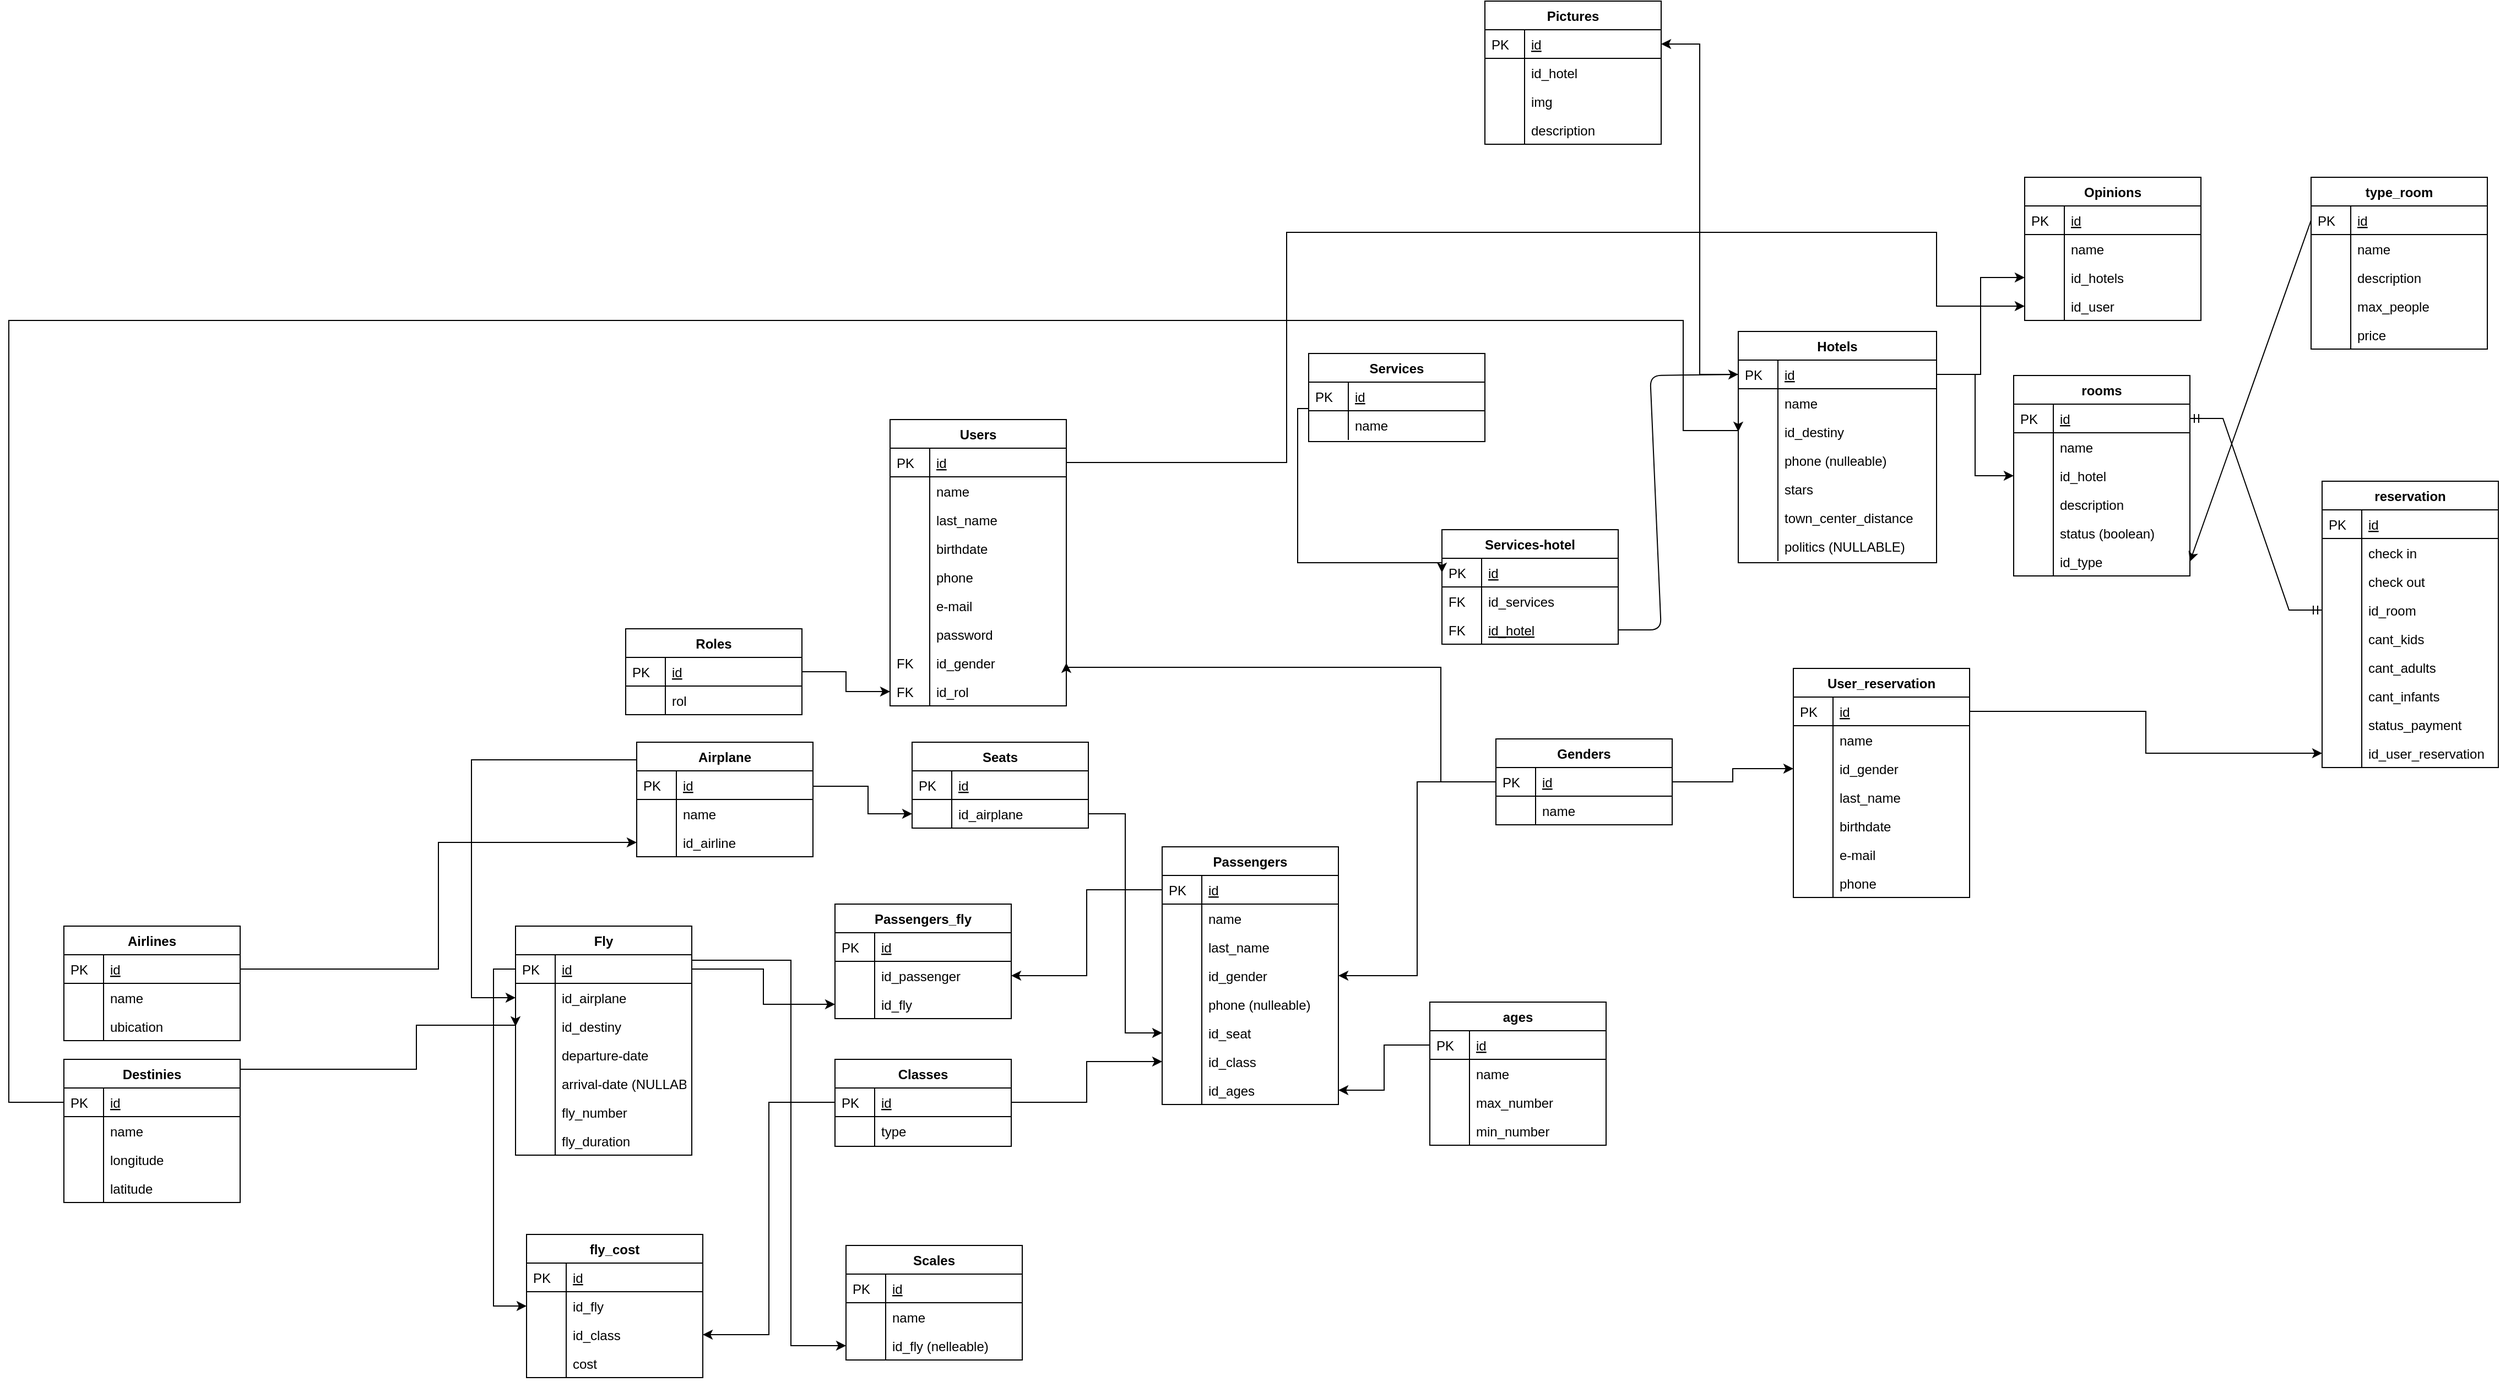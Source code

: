 <mxfile>
    <diagram id="C5RBs43oDa-KdzZeNtuy" name="Page-1">
        <mxGraphModel dx="1784" dy="1498" grid="1" gridSize="10" guides="1" tooltips="1" connect="1" arrows="1" fold="1" page="1" pageScale="1" pageWidth="827" pageHeight="1169" math="0" shadow="0">
            <root>
                <mxCell id="WIyWlLk6GJQsqaUBKTNV-0"/>
                <mxCell id="WIyWlLk6GJQsqaUBKTNV-1" parent="WIyWlLk6GJQsqaUBKTNV-0"/>
                <mxCell id="y_XiiJOJerBgttCPocqP-90" value="" style="edgeStyle=orthogonalEdgeStyle;rounded=0;orthogonalLoop=1;jettySize=auto;html=1;entryX=1;entryY=0.5;entryDx=0;entryDy=0;" parent="WIyWlLk6GJQsqaUBKTNV-1" source="y_XiiJOJerBgttCPocqP-68" target="y_XiiJOJerBgttCPocqP-63" edge="1">
                    <mxGeometry relative="1" as="geometry"/>
                </mxCell>
                <mxCell id="y_XiiJOJerBgttCPocqP-96" value="" style="edgeStyle=orthogonalEdgeStyle;rounded=0;orthogonalLoop=1;jettySize=auto;html=1;entryX=0;entryY=0.5;entryDx=0;entryDy=0;" parent="WIyWlLk6GJQsqaUBKTNV-1" source="zkfFHV4jXpPFQw0GAbJ--65" target="y_XiiJOJerBgttCPocqP-65" edge="1">
                    <mxGeometry relative="1" as="geometry"/>
                </mxCell>
                <mxCell id="y_XiiJOJerBgttCPocqP-97" value="" style="edgeStyle=orthogonalEdgeStyle;rounded=0;orthogonalLoop=1;jettySize=auto;html=1;entryX=0;entryY=0.5;entryDx=0;entryDy=0;" parent="WIyWlLk6GJQsqaUBKTNV-1" source="y_XiiJOJerBgttCPocqP-27" target="zkfFHV4jXpPFQw0GAbJ--69" edge="1">
                    <mxGeometry relative="1" as="geometry">
                        <Array as="points">
                            <mxPoint x="150" y="490"/>
                            <mxPoint x="150" y="450"/>
                        </Array>
                    </mxGeometry>
                </mxCell>
                <mxCell id="y_XiiJOJerBgttCPocqP-101" value="" style="edgeStyle=orthogonalEdgeStyle;rounded=0;orthogonalLoop=1;jettySize=auto;html=1;entryX=0;entryY=0.5;entryDx=0;entryDy=0;exitX=1;exitY=0.5;exitDx=0;exitDy=0;" parent="WIyWlLk6GJQsqaUBKTNV-1" source="zkfFHV4jXpPFQw0GAbJ--65" target="y_XiiJOJerBgttCPocqP-52" edge="1">
                    <mxGeometry relative="1" as="geometry">
                        <mxPoint x="80" y="384" as="sourcePoint"/>
                        <mxPoint x="40" y="585" as="targetPoint"/>
                        <Array as="points">
                            <mxPoint x="400" y="391"/>
                            <mxPoint x="490" y="391"/>
                        </Array>
                    </mxGeometry>
                </mxCell>
                <mxCell id="zkfFHV4jXpPFQw0GAbJ--56" value="Users" style="swimlane;fontStyle=1;childLayout=stackLayout;horizontal=1;startSize=26;horizontalStack=0;resizeParent=1;resizeLast=0;collapsible=1;marginBottom=0;rounded=0;shadow=0;strokeWidth=1;" parent="WIyWlLk6GJQsqaUBKTNV-1" vertex="1">
                    <mxGeometry x="580" y="-100" width="160" height="260" as="geometry">
                        <mxRectangle x="260" y="80" width="160" height="26" as="alternateBounds"/>
                    </mxGeometry>
                </mxCell>
                <mxCell id="zkfFHV4jXpPFQw0GAbJ--57" value="id" style="shape=partialRectangle;top=0;left=0;right=0;bottom=1;align=left;verticalAlign=top;fillColor=none;spacingLeft=40;spacingRight=4;overflow=hidden;rotatable=0;points=[[0,0.5],[1,0.5]];portConstraint=eastwest;dropTarget=0;rounded=0;shadow=0;strokeWidth=1;fontStyle=4" parent="zkfFHV4jXpPFQw0GAbJ--56" vertex="1">
                    <mxGeometry y="26" width="160" height="26" as="geometry"/>
                </mxCell>
                <mxCell id="zkfFHV4jXpPFQw0GAbJ--58" value="PK" style="shape=partialRectangle;top=0;left=0;bottom=0;fillColor=none;align=left;verticalAlign=top;spacingLeft=4;spacingRight=4;overflow=hidden;rotatable=0;points=[];portConstraint=eastwest;part=1;" parent="zkfFHV4jXpPFQw0GAbJ--57" vertex="1" connectable="0">
                    <mxGeometry width="36" height="26" as="geometry"/>
                </mxCell>
                <mxCell id="zkfFHV4jXpPFQw0GAbJ--59" value="name" style="shape=partialRectangle;top=0;left=0;right=0;bottom=0;align=left;verticalAlign=top;fillColor=none;spacingLeft=40;spacingRight=4;overflow=hidden;rotatable=0;points=[[0,0.5],[1,0.5]];portConstraint=eastwest;dropTarget=0;rounded=0;shadow=0;strokeWidth=1;" parent="zkfFHV4jXpPFQw0GAbJ--56" vertex="1">
                    <mxGeometry y="52" width="160" height="26" as="geometry"/>
                </mxCell>
                <mxCell id="zkfFHV4jXpPFQw0GAbJ--60" value="" style="shape=partialRectangle;top=0;left=0;bottom=0;fillColor=none;align=left;verticalAlign=top;spacingLeft=4;spacingRight=4;overflow=hidden;rotatable=0;points=[];portConstraint=eastwest;part=1;" parent="zkfFHV4jXpPFQw0GAbJ--59" vertex="1" connectable="0">
                    <mxGeometry width="36" height="26" as="geometry"/>
                </mxCell>
                <mxCell id="zkfFHV4jXpPFQw0GAbJ--61" value="last_name" style="shape=partialRectangle;top=0;left=0;right=0;bottom=0;align=left;verticalAlign=top;fillColor=none;spacingLeft=40;spacingRight=4;overflow=hidden;rotatable=0;points=[[0,0.5],[1,0.5]];portConstraint=eastwest;dropTarget=0;rounded=0;shadow=0;strokeWidth=1;" parent="zkfFHV4jXpPFQw0GAbJ--56" vertex="1">
                    <mxGeometry y="78" width="160" height="26" as="geometry"/>
                </mxCell>
                <mxCell id="zkfFHV4jXpPFQw0GAbJ--62" value="" style="shape=partialRectangle;top=0;left=0;bottom=0;fillColor=none;align=left;verticalAlign=top;spacingLeft=4;spacingRight=4;overflow=hidden;rotatable=0;points=[];portConstraint=eastwest;part=1;" parent="zkfFHV4jXpPFQw0GAbJ--61" vertex="1" connectable="0">
                    <mxGeometry width="36" height="26" as="geometry"/>
                </mxCell>
                <mxCell id="K_515vA9a9c65RfyjVxQ-134" value="birthdate" style="shape=partialRectangle;top=0;left=0;right=0;bottom=0;align=left;verticalAlign=top;fillColor=none;spacingLeft=40;spacingRight=4;overflow=hidden;rotatable=0;points=[[0,0.5],[1,0.5]];portConstraint=eastwest;dropTarget=0;rounded=0;shadow=0;strokeWidth=1;" parent="zkfFHV4jXpPFQw0GAbJ--56" vertex="1">
                    <mxGeometry y="104" width="160" height="26" as="geometry"/>
                </mxCell>
                <mxCell id="K_515vA9a9c65RfyjVxQ-135" value="" style="shape=partialRectangle;top=0;left=0;bottom=0;fillColor=none;align=left;verticalAlign=top;spacingLeft=4;spacingRight=4;overflow=hidden;rotatable=0;points=[];portConstraint=eastwest;part=1;" parent="K_515vA9a9c65RfyjVxQ-134" vertex="1" connectable="0">
                    <mxGeometry width="36" height="26" as="geometry"/>
                </mxCell>
                <mxCell id="y_XiiJOJerBgttCPocqP-0" value="phone" style="shape=partialRectangle;top=0;left=0;right=0;bottom=0;align=left;verticalAlign=top;fillColor=none;spacingLeft=40;spacingRight=4;overflow=hidden;rotatable=0;points=[[0,0.5],[1,0.5]];portConstraint=eastwest;dropTarget=0;rounded=0;shadow=0;strokeWidth=1;" parent="zkfFHV4jXpPFQw0GAbJ--56" vertex="1">
                    <mxGeometry y="130" width="160" height="26" as="geometry"/>
                </mxCell>
                <mxCell id="y_XiiJOJerBgttCPocqP-1" value="" style="shape=partialRectangle;top=0;left=0;bottom=0;fillColor=none;align=left;verticalAlign=top;spacingLeft=4;spacingRight=4;overflow=hidden;rotatable=0;points=[];portConstraint=eastwest;part=1;" parent="y_XiiJOJerBgttCPocqP-0" vertex="1" connectable="0">
                    <mxGeometry width="36" height="26" as="geometry"/>
                </mxCell>
                <mxCell id="y_XiiJOJerBgttCPocqP-6" value="e-mail" style="shape=partialRectangle;top=0;left=0;right=0;bottom=0;align=left;verticalAlign=top;fillColor=none;spacingLeft=40;spacingRight=4;overflow=hidden;rotatable=0;points=[[0,0.5],[1,0.5]];portConstraint=eastwest;dropTarget=0;rounded=0;shadow=0;strokeWidth=1;" parent="zkfFHV4jXpPFQw0GAbJ--56" vertex="1">
                    <mxGeometry y="156" width="160" height="26" as="geometry"/>
                </mxCell>
                <mxCell id="y_XiiJOJerBgttCPocqP-7" value="" style="shape=partialRectangle;top=0;left=0;bottom=0;fillColor=none;align=left;verticalAlign=top;spacingLeft=4;spacingRight=4;overflow=hidden;rotatable=0;points=[];portConstraint=eastwest;part=1;" parent="y_XiiJOJerBgttCPocqP-6" vertex="1" connectable="0">
                    <mxGeometry width="36" height="26" as="geometry"/>
                </mxCell>
                <mxCell id="y_XiiJOJerBgttCPocqP-2" value="password" style="shape=partialRectangle;top=0;left=0;right=0;bottom=0;align=left;verticalAlign=top;fillColor=none;spacingLeft=40;spacingRight=4;overflow=hidden;rotatable=0;points=[[0,0.5],[1,0.5]];portConstraint=eastwest;dropTarget=0;rounded=0;shadow=0;strokeWidth=1;" parent="zkfFHV4jXpPFQw0GAbJ--56" vertex="1">
                    <mxGeometry y="182" width="160" height="26" as="geometry"/>
                </mxCell>
                <mxCell id="y_XiiJOJerBgttCPocqP-3" value="" style="shape=partialRectangle;top=0;left=0;bottom=0;fillColor=none;align=left;verticalAlign=top;spacingLeft=4;spacingRight=4;overflow=hidden;rotatable=0;points=[];portConstraint=eastwest;part=1;" parent="y_XiiJOJerBgttCPocqP-2" vertex="1" connectable="0">
                    <mxGeometry width="36" height="26" as="geometry"/>
                </mxCell>
                <mxCell id="K_515vA9a9c65RfyjVxQ-129" value="id_gender" style="shape=partialRectangle;top=0;left=0;right=0;bottom=0;align=left;verticalAlign=top;fillColor=none;spacingLeft=40;spacingRight=4;overflow=hidden;rotatable=0;points=[[0,0.5],[1,0.5]];portConstraint=eastwest;dropTarget=0;rounded=0;shadow=0;strokeWidth=1;" parent="zkfFHV4jXpPFQw0GAbJ--56" vertex="1">
                    <mxGeometry y="208" width="160" height="26" as="geometry"/>
                </mxCell>
                <mxCell id="K_515vA9a9c65RfyjVxQ-130" value="FK" style="shape=partialRectangle;top=0;left=0;bottom=0;fillColor=none;align=left;verticalAlign=top;spacingLeft=4;spacingRight=4;overflow=hidden;rotatable=0;points=[];portConstraint=eastwest;part=1;" parent="K_515vA9a9c65RfyjVxQ-129" vertex="1" connectable="0">
                    <mxGeometry width="36" height="26" as="geometry"/>
                </mxCell>
                <mxCell id="y_XiiJOJerBgttCPocqP-4" value="id_rol" style="shape=partialRectangle;top=0;left=0;right=0;bottom=0;align=left;verticalAlign=top;fillColor=none;spacingLeft=40;spacingRight=4;overflow=hidden;rotatable=0;points=[[0,0.5],[1,0.5]];portConstraint=eastwest;dropTarget=0;rounded=0;shadow=0;strokeWidth=1;" parent="zkfFHV4jXpPFQw0GAbJ--56" vertex="1">
                    <mxGeometry y="234" width="160" height="26" as="geometry"/>
                </mxCell>
                <mxCell id="y_XiiJOJerBgttCPocqP-5" value="FK" style="shape=partialRectangle;top=0;left=0;bottom=0;fillColor=none;align=left;verticalAlign=top;spacingLeft=4;spacingRight=4;overflow=hidden;rotatable=0;points=[];portConstraint=eastwest;part=1;" parent="y_XiiJOJerBgttCPocqP-4" vertex="1" connectable="0">
                    <mxGeometry width="36" height="26" as="geometry"/>
                </mxCell>
                <mxCell id="zkfFHV4jXpPFQw0GAbJ--51" value="Roles" style="swimlane;fontStyle=1;childLayout=stackLayout;horizontal=1;startSize=26;horizontalStack=0;resizeParent=1;resizeLast=0;collapsible=1;marginBottom=0;rounded=0;shadow=0;strokeWidth=1;" parent="WIyWlLk6GJQsqaUBKTNV-1" vertex="1">
                    <mxGeometry x="340" y="90" width="160" height="78" as="geometry">
                        <mxRectangle x="20" y="80" width="160" height="26" as="alternateBounds"/>
                    </mxGeometry>
                </mxCell>
                <mxCell id="zkfFHV4jXpPFQw0GAbJ--52" value="id" style="shape=partialRectangle;top=0;left=0;right=0;bottom=1;align=left;verticalAlign=top;fillColor=none;spacingLeft=40;spacingRight=4;overflow=hidden;rotatable=0;points=[[0,0.5],[1,0.5]];portConstraint=eastwest;dropTarget=0;rounded=0;shadow=0;strokeWidth=1;fontStyle=4" parent="zkfFHV4jXpPFQw0GAbJ--51" vertex="1">
                    <mxGeometry y="26" width="160" height="26" as="geometry"/>
                </mxCell>
                <mxCell id="zkfFHV4jXpPFQw0GAbJ--53" value="PK" style="shape=partialRectangle;top=0;left=0;bottom=0;fillColor=none;align=left;verticalAlign=top;spacingLeft=4;spacingRight=4;overflow=hidden;rotatable=0;points=[];portConstraint=eastwest;part=1;" parent="zkfFHV4jXpPFQw0GAbJ--52" vertex="1" connectable="0">
                    <mxGeometry width="36" height="26" as="geometry"/>
                </mxCell>
                <mxCell id="zkfFHV4jXpPFQw0GAbJ--54" value="rol" style="shape=partialRectangle;top=0;left=0;right=0;bottom=0;align=left;verticalAlign=top;fillColor=none;spacingLeft=40;spacingRight=4;overflow=hidden;rotatable=0;points=[[0,0.5],[1,0.5]];portConstraint=eastwest;dropTarget=0;rounded=0;shadow=0;strokeWidth=1;" parent="zkfFHV4jXpPFQw0GAbJ--51" vertex="1">
                    <mxGeometry y="52" width="160" height="26" as="geometry"/>
                </mxCell>
                <mxCell id="zkfFHV4jXpPFQw0GAbJ--55" value="" style="shape=partialRectangle;top=0;left=0;bottom=0;fillColor=none;align=left;verticalAlign=top;spacingLeft=4;spacingRight=4;overflow=hidden;rotatable=0;points=[];portConstraint=eastwest;part=1;" parent="zkfFHV4jXpPFQw0GAbJ--54" vertex="1" connectable="0">
                    <mxGeometry width="36" height="26" as="geometry"/>
                </mxCell>
                <mxCell id="y_XiiJOJerBgttCPocqP-115" value="" style="edgeStyle=orthogonalEdgeStyle;rounded=0;orthogonalLoop=1;jettySize=auto;html=1;entryX=0;entryY=0.5;entryDx=0;entryDy=0;exitX=0;exitY=0.5;exitDx=0;exitDy=0;" parent="WIyWlLk6GJQsqaUBKTNV-1" source="y_XiiJOJerBgttCPocqP-109" target="y_XiiJOJerBgttCPocqP-113" edge="1">
                    <mxGeometry relative="1" as="geometry">
                        <mxPoint x="220" y="400.992" as="sourcePoint"/>
                        <mxPoint x="90" y="651" as="targetPoint"/>
                        <Array as="points">
                            <mxPoint x="350" y="209"/>
                            <mxPoint x="200" y="209"/>
                            <mxPoint x="200" y="425"/>
                        </Array>
                    </mxGeometry>
                </mxCell>
                <mxCell id="zkfFHV4jXpPFQw0GAbJ--64" value="Fly" style="swimlane;fontStyle=1;childLayout=stackLayout;horizontal=1;startSize=26;horizontalStack=0;resizeParent=1;resizeLast=0;collapsible=1;marginBottom=0;rounded=0;shadow=0;strokeWidth=1;" parent="WIyWlLk6GJQsqaUBKTNV-1" vertex="1">
                    <mxGeometry x="240" y="360" width="160" height="208" as="geometry">
                        <mxRectangle x="260" y="270" width="160" height="26" as="alternateBounds"/>
                    </mxGeometry>
                </mxCell>
                <mxCell id="zkfFHV4jXpPFQw0GAbJ--65" value="id" style="shape=partialRectangle;top=0;left=0;right=0;bottom=1;align=left;verticalAlign=top;fillColor=none;spacingLeft=40;spacingRight=4;overflow=hidden;rotatable=0;points=[[0,0.5],[1,0.5]];portConstraint=eastwest;dropTarget=0;rounded=0;shadow=0;strokeWidth=1;fontStyle=4" parent="zkfFHV4jXpPFQw0GAbJ--64" vertex="1">
                    <mxGeometry y="26" width="160" height="26" as="geometry"/>
                </mxCell>
                <mxCell id="zkfFHV4jXpPFQw0GAbJ--66" value="PK" style="shape=partialRectangle;top=0;left=0;bottom=0;fillColor=none;align=left;verticalAlign=top;spacingLeft=4;spacingRight=4;overflow=hidden;rotatable=0;points=[];portConstraint=eastwest;part=1;" parent="zkfFHV4jXpPFQw0GAbJ--65" vertex="1" connectable="0">
                    <mxGeometry width="36" height="26" as="geometry"/>
                </mxCell>
                <mxCell id="y_XiiJOJerBgttCPocqP-113" value="id_airplane" style="shape=partialRectangle;top=0;left=0;right=0;bottom=0;align=left;verticalAlign=top;fillColor=none;spacingLeft=40;spacingRight=4;overflow=hidden;rotatable=0;points=[[0,0.5],[1,0.5]];portConstraint=eastwest;dropTarget=0;rounded=0;shadow=0;strokeWidth=1;" parent="zkfFHV4jXpPFQw0GAbJ--64" vertex="1">
                    <mxGeometry y="52" width="160" height="26" as="geometry"/>
                </mxCell>
                <mxCell id="y_XiiJOJerBgttCPocqP-114" value="" style="shape=partialRectangle;top=0;left=0;bottom=0;fillColor=none;align=left;verticalAlign=top;spacingLeft=4;spacingRight=4;overflow=hidden;rotatable=0;points=[];portConstraint=eastwest;part=1;" parent="y_XiiJOJerBgttCPocqP-113" vertex="1" connectable="0">
                    <mxGeometry width="36" height="26" as="geometry"/>
                </mxCell>
                <mxCell id="zkfFHV4jXpPFQw0GAbJ--69" value="id_destiny" style="shape=partialRectangle;top=0;left=0;right=0;bottom=0;align=left;verticalAlign=top;fillColor=none;spacingLeft=40;spacingRight=4;overflow=hidden;rotatable=0;points=[[0,0.5],[1,0.5]];portConstraint=eastwest;dropTarget=0;rounded=0;shadow=0;strokeWidth=1;" parent="zkfFHV4jXpPFQw0GAbJ--64" vertex="1">
                    <mxGeometry y="78" width="160" height="26" as="geometry"/>
                </mxCell>
                <mxCell id="zkfFHV4jXpPFQw0GAbJ--70" value="" style="shape=partialRectangle;top=0;left=0;bottom=0;fillColor=none;align=left;verticalAlign=top;spacingLeft=4;spacingRight=4;overflow=hidden;rotatable=0;points=[];portConstraint=eastwest;part=1;" parent="zkfFHV4jXpPFQw0GAbJ--69" vertex="1" connectable="0">
                    <mxGeometry width="36" height="26" as="geometry"/>
                </mxCell>
                <mxCell id="y_XiiJOJerBgttCPocqP-8" value="departure-date" style="shape=partialRectangle;top=0;left=0;right=0;bottom=0;align=left;verticalAlign=top;fillColor=none;spacingLeft=40;spacingRight=4;overflow=hidden;rotatable=0;points=[[0,0.5],[1,0.5]];portConstraint=eastwest;dropTarget=0;rounded=0;shadow=0;strokeWidth=1;" parent="zkfFHV4jXpPFQw0GAbJ--64" vertex="1">
                    <mxGeometry y="104" width="160" height="26" as="geometry"/>
                </mxCell>
                <mxCell id="y_XiiJOJerBgttCPocqP-9" value="" style="shape=partialRectangle;top=0;left=0;bottom=0;fillColor=none;align=left;verticalAlign=top;spacingLeft=4;spacingRight=4;overflow=hidden;rotatable=0;points=[];portConstraint=eastwest;part=1;" parent="y_XiiJOJerBgttCPocqP-8" vertex="1" connectable="0">
                    <mxGeometry width="36" height="26" as="geometry"/>
                </mxCell>
                <mxCell id="y_XiiJOJerBgttCPocqP-10" value="arrival-date (NULLABLE)" style="shape=partialRectangle;top=0;left=0;right=0;bottom=0;align=left;verticalAlign=top;fillColor=none;spacingLeft=40;spacingRight=4;overflow=hidden;rotatable=0;points=[[0,0.5],[1,0.5]];portConstraint=eastwest;dropTarget=0;rounded=0;shadow=0;strokeWidth=1;" parent="zkfFHV4jXpPFQw0GAbJ--64" vertex="1">
                    <mxGeometry y="130" width="160" height="26" as="geometry"/>
                </mxCell>
                <mxCell id="y_XiiJOJerBgttCPocqP-11" value="" style="shape=partialRectangle;top=0;left=0;bottom=0;fillColor=none;align=left;verticalAlign=top;spacingLeft=4;spacingRight=4;overflow=hidden;rotatable=0;points=[];portConstraint=eastwest;part=1;" parent="y_XiiJOJerBgttCPocqP-10" vertex="1" connectable="0">
                    <mxGeometry width="36" height="26" as="geometry"/>
                </mxCell>
                <mxCell id="K_515vA9a9c65RfyjVxQ-20" value="fly_number" style="shape=partialRectangle;top=0;left=0;right=0;bottom=0;align=left;verticalAlign=top;fillColor=none;spacingLeft=40;spacingRight=4;overflow=hidden;rotatable=0;points=[[0,0.5],[1,0.5]];portConstraint=eastwest;dropTarget=0;rounded=0;shadow=0;strokeWidth=1;" parent="zkfFHV4jXpPFQw0GAbJ--64" vertex="1">
                    <mxGeometry y="156" width="160" height="26" as="geometry"/>
                </mxCell>
                <mxCell id="K_515vA9a9c65RfyjVxQ-21" value="" style="shape=partialRectangle;top=0;left=0;bottom=0;fillColor=none;align=left;verticalAlign=top;spacingLeft=4;spacingRight=4;overflow=hidden;rotatable=0;points=[];portConstraint=eastwest;part=1;" parent="K_515vA9a9c65RfyjVxQ-20" vertex="1" connectable="0">
                    <mxGeometry width="36" height="26" as="geometry"/>
                </mxCell>
                <mxCell id="K_515vA9a9c65RfyjVxQ-29" value="fly_duration" style="shape=partialRectangle;top=0;left=0;right=0;bottom=0;align=left;verticalAlign=top;fillColor=none;spacingLeft=40;spacingRight=4;overflow=hidden;rotatable=0;points=[[0,0.5],[1,0.5]];portConstraint=eastwest;dropTarget=0;rounded=0;shadow=0;strokeWidth=1;" parent="zkfFHV4jXpPFQw0GAbJ--64" vertex="1">
                    <mxGeometry y="182" width="160" height="26" as="geometry"/>
                </mxCell>
                <mxCell id="K_515vA9a9c65RfyjVxQ-30" value="" style="shape=partialRectangle;top=0;left=0;bottom=0;fillColor=none;align=left;verticalAlign=top;spacingLeft=4;spacingRight=4;overflow=hidden;rotatable=0;points=[];portConstraint=eastwest;part=1;" parent="K_515vA9a9c65RfyjVxQ-29" vertex="1" connectable="0">
                    <mxGeometry width="36" height="26" as="geometry"/>
                </mxCell>
                <mxCell id="y_XiiJOJerBgttCPocqP-22" value="Airlines" style="swimlane;fontStyle=1;childLayout=stackLayout;horizontal=1;startSize=26;horizontalStack=0;resizeParent=1;resizeLast=0;collapsible=1;marginBottom=0;rounded=0;shadow=0;strokeWidth=1;" parent="WIyWlLk6GJQsqaUBKTNV-1" vertex="1">
                    <mxGeometry x="-170" y="360" width="160" height="104" as="geometry">
                        <mxRectangle x="20" y="80" width="160" height="26" as="alternateBounds"/>
                    </mxGeometry>
                </mxCell>
                <mxCell id="y_XiiJOJerBgttCPocqP-23" value="id" style="shape=partialRectangle;top=0;left=0;right=0;bottom=1;align=left;verticalAlign=top;fillColor=none;spacingLeft=40;spacingRight=4;overflow=hidden;rotatable=0;points=[[0,0.5],[1,0.5]];portConstraint=eastwest;dropTarget=0;rounded=0;shadow=0;strokeWidth=1;fontStyle=4" parent="y_XiiJOJerBgttCPocqP-22" vertex="1">
                    <mxGeometry y="26" width="160" height="26" as="geometry"/>
                </mxCell>
                <mxCell id="y_XiiJOJerBgttCPocqP-24" value="PK" style="shape=partialRectangle;top=0;left=0;bottom=0;fillColor=none;align=left;verticalAlign=top;spacingLeft=4;spacingRight=4;overflow=hidden;rotatable=0;points=[];portConstraint=eastwest;part=1;" parent="y_XiiJOJerBgttCPocqP-23" vertex="1" connectable="0">
                    <mxGeometry width="36" height="26" as="geometry"/>
                </mxCell>
                <mxCell id="y_XiiJOJerBgttCPocqP-25" value="name" style="shape=partialRectangle;top=0;left=0;right=0;bottom=0;align=left;verticalAlign=top;fillColor=none;spacingLeft=40;spacingRight=4;overflow=hidden;rotatable=0;points=[[0,0.5],[1,0.5]];portConstraint=eastwest;dropTarget=0;rounded=0;shadow=0;strokeWidth=1;" parent="y_XiiJOJerBgttCPocqP-22" vertex="1">
                    <mxGeometry y="52" width="160" height="26" as="geometry"/>
                </mxCell>
                <mxCell id="y_XiiJOJerBgttCPocqP-26" value="" style="shape=partialRectangle;top=0;left=0;bottom=0;fillColor=none;align=left;verticalAlign=top;spacingLeft=4;spacingRight=4;overflow=hidden;rotatable=0;points=[];portConstraint=eastwest;part=1;" parent="y_XiiJOJerBgttCPocqP-25" vertex="1" connectable="0">
                    <mxGeometry width="36" height="26" as="geometry"/>
                </mxCell>
                <mxCell id="y_XiiJOJerBgttCPocqP-32" value="ubication" style="shape=partialRectangle;top=0;left=0;right=0;bottom=0;align=left;verticalAlign=top;fillColor=none;spacingLeft=40;spacingRight=4;overflow=hidden;rotatable=0;points=[[0,0.5],[1,0.5]];portConstraint=eastwest;dropTarget=0;rounded=0;shadow=0;strokeWidth=1;" parent="y_XiiJOJerBgttCPocqP-22" vertex="1">
                    <mxGeometry y="78" width="160" height="26" as="geometry"/>
                </mxCell>
                <mxCell id="y_XiiJOJerBgttCPocqP-33" value="" style="shape=partialRectangle;top=0;left=0;bottom=0;fillColor=none;align=left;verticalAlign=top;spacingLeft=4;spacingRight=4;overflow=hidden;rotatable=0;points=[];portConstraint=eastwest;part=1;" parent="y_XiiJOJerBgttCPocqP-32" vertex="1" connectable="0">
                    <mxGeometry width="36" height="26" as="geometry"/>
                </mxCell>
                <mxCell id="y_XiiJOJerBgttCPocqP-42" value="Classes" style="swimlane;fontStyle=1;childLayout=stackLayout;horizontal=1;startSize=26;horizontalStack=0;resizeParent=1;resizeLast=0;collapsible=1;marginBottom=0;rounded=0;shadow=0;strokeWidth=1;" parent="WIyWlLk6GJQsqaUBKTNV-1" vertex="1">
                    <mxGeometry x="530" y="481" width="160" height="79" as="geometry">
                        <mxRectangle x="20" y="80" width="160" height="26" as="alternateBounds"/>
                    </mxGeometry>
                </mxCell>
                <mxCell id="y_XiiJOJerBgttCPocqP-43" value="id" style="shape=partialRectangle;top=0;left=0;right=0;bottom=1;align=left;verticalAlign=top;fillColor=none;spacingLeft=40;spacingRight=4;overflow=hidden;rotatable=0;points=[[0,0.5],[1,0.5]];portConstraint=eastwest;dropTarget=0;rounded=0;shadow=0;strokeWidth=1;fontStyle=4" parent="y_XiiJOJerBgttCPocqP-42" vertex="1">
                    <mxGeometry y="26" width="160" height="26" as="geometry"/>
                </mxCell>
                <mxCell id="y_XiiJOJerBgttCPocqP-44" value="PK" style="shape=partialRectangle;top=0;left=0;bottom=0;fillColor=none;align=left;verticalAlign=top;spacingLeft=4;spacingRight=4;overflow=hidden;rotatable=0;points=[];portConstraint=eastwest;part=1;" parent="y_XiiJOJerBgttCPocqP-43" vertex="1" connectable="0">
                    <mxGeometry width="36" height="26" as="geometry"/>
                </mxCell>
                <mxCell id="y_XiiJOJerBgttCPocqP-45" value="type" style="shape=partialRectangle;top=0;left=0;right=0;bottom=0;align=left;verticalAlign=top;fillColor=none;spacingLeft=40;spacingRight=4;overflow=hidden;rotatable=0;points=[[0,0.5],[1,0.5]];portConstraint=eastwest;dropTarget=0;rounded=0;shadow=0;strokeWidth=1;" parent="y_XiiJOJerBgttCPocqP-42" vertex="1">
                    <mxGeometry y="52" width="160" height="26" as="geometry"/>
                </mxCell>
                <mxCell id="y_XiiJOJerBgttCPocqP-46" value="" style="shape=partialRectangle;top=0;left=0;bottom=0;fillColor=none;align=left;verticalAlign=top;spacingLeft=4;spacingRight=4;overflow=hidden;rotatable=0;points=[];portConstraint=eastwest;part=1;" parent="y_XiiJOJerBgttCPocqP-45" vertex="1" connectable="0">
                    <mxGeometry width="36" height="26" as="geometry"/>
                </mxCell>
                <mxCell id="y_XiiJOJerBgttCPocqP-49" value="Scales" style="swimlane;fontStyle=1;childLayout=stackLayout;horizontal=1;startSize=26;horizontalStack=0;resizeParent=1;resizeLast=0;collapsible=1;marginBottom=0;rounded=0;shadow=0;strokeWidth=1;" parent="WIyWlLk6GJQsqaUBKTNV-1" vertex="1">
                    <mxGeometry x="540" y="650" width="160" height="104" as="geometry">
                        <mxRectangle x="20" y="80" width="160" height="26" as="alternateBounds"/>
                    </mxGeometry>
                </mxCell>
                <mxCell id="y_XiiJOJerBgttCPocqP-50" value="id" style="shape=partialRectangle;top=0;left=0;right=0;bottom=1;align=left;verticalAlign=top;fillColor=none;spacingLeft=40;spacingRight=4;overflow=hidden;rotatable=0;points=[[0,0.5],[1,0.5]];portConstraint=eastwest;dropTarget=0;rounded=0;shadow=0;strokeWidth=1;fontStyle=4" parent="y_XiiJOJerBgttCPocqP-49" vertex="1">
                    <mxGeometry y="26" width="160" height="26" as="geometry"/>
                </mxCell>
                <mxCell id="y_XiiJOJerBgttCPocqP-51" value="PK" style="shape=partialRectangle;top=0;left=0;bottom=0;fillColor=none;align=left;verticalAlign=top;spacingLeft=4;spacingRight=4;overflow=hidden;rotatable=0;points=[];portConstraint=eastwest;part=1;" parent="y_XiiJOJerBgttCPocqP-50" vertex="1" connectable="0">
                    <mxGeometry width="36" height="26" as="geometry"/>
                </mxCell>
                <mxCell id="y_XiiJOJerBgttCPocqP-54" value="name" style="shape=partialRectangle;top=0;left=0;right=0;bottom=0;align=left;verticalAlign=top;fillColor=none;spacingLeft=40;spacingRight=4;overflow=hidden;rotatable=0;points=[[0,0.5],[1,0.5]];portConstraint=eastwest;dropTarget=0;rounded=0;shadow=0;strokeWidth=1;" parent="y_XiiJOJerBgttCPocqP-49" vertex="1">
                    <mxGeometry y="52" width="160" height="26" as="geometry"/>
                </mxCell>
                <mxCell id="y_XiiJOJerBgttCPocqP-55" value="" style="shape=partialRectangle;top=0;left=0;bottom=0;fillColor=none;align=left;verticalAlign=top;spacingLeft=4;spacingRight=4;overflow=hidden;rotatable=0;points=[];portConstraint=eastwest;part=1;" parent="y_XiiJOJerBgttCPocqP-54" vertex="1" connectable="0">
                    <mxGeometry width="36" height="26" as="geometry"/>
                </mxCell>
                <mxCell id="y_XiiJOJerBgttCPocqP-52" value="id_fly (nelleable)" style="shape=partialRectangle;top=0;left=0;right=0;bottom=0;align=left;verticalAlign=top;fillColor=none;spacingLeft=40;spacingRight=4;overflow=hidden;rotatable=0;points=[[0,0.5],[1,0.5]];portConstraint=eastwest;dropTarget=0;rounded=0;shadow=0;strokeWidth=1;" parent="y_XiiJOJerBgttCPocqP-49" vertex="1">
                    <mxGeometry y="78" width="160" height="26" as="geometry"/>
                </mxCell>
                <mxCell id="y_XiiJOJerBgttCPocqP-53" value="" style="shape=partialRectangle;top=0;left=0;bottom=0;fillColor=none;align=left;verticalAlign=top;spacingLeft=4;spacingRight=4;overflow=hidden;rotatable=0;points=[];portConstraint=eastwest;part=1;" parent="y_XiiJOJerBgttCPocqP-52" vertex="1" connectable="0">
                    <mxGeometry width="36" height="26" as="geometry"/>
                </mxCell>
                <mxCell id="y_XiiJOJerBgttCPocqP-60" value="Passengers_fly" style="swimlane;fontStyle=1;childLayout=stackLayout;horizontal=1;startSize=26;horizontalStack=0;resizeParent=1;resizeLast=0;collapsible=1;marginBottom=0;rounded=0;shadow=0;strokeWidth=1;" parent="WIyWlLk6GJQsqaUBKTNV-1" vertex="1">
                    <mxGeometry x="530" y="340" width="160" height="104" as="geometry">
                        <mxRectangle x="20" y="80" width="160" height="26" as="alternateBounds"/>
                    </mxGeometry>
                </mxCell>
                <mxCell id="y_XiiJOJerBgttCPocqP-61" value="id" style="shape=partialRectangle;top=0;left=0;right=0;bottom=1;align=left;verticalAlign=top;fillColor=none;spacingLeft=40;spacingRight=4;overflow=hidden;rotatable=0;points=[[0,0.5],[1,0.5]];portConstraint=eastwest;dropTarget=0;rounded=0;shadow=0;strokeWidth=1;fontStyle=4" parent="y_XiiJOJerBgttCPocqP-60" vertex="1">
                    <mxGeometry y="26" width="160" height="26" as="geometry"/>
                </mxCell>
                <mxCell id="y_XiiJOJerBgttCPocqP-62" value="PK" style="shape=partialRectangle;top=0;left=0;bottom=0;fillColor=none;align=left;verticalAlign=top;spacingLeft=4;spacingRight=4;overflow=hidden;rotatable=0;points=[];portConstraint=eastwest;part=1;" parent="y_XiiJOJerBgttCPocqP-61" vertex="1" connectable="0">
                    <mxGeometry width="36" height="26" as="geometry"/>
                </mxCell>
                <mxCell id="y_XiiJOJerBgttCPocqP-63" value="id_passenger" style="shape=partialRectangle;top=0;left=0;right=0;bottom=0;align=left;verticalAlign=top;fillColor=none;spacingLeft=40;spacingRight=4;overflow=hidden;rotatable=0;points=[[0,0.5],[1,0.5]];portConstraint=eastwest;dropTarget=0;rounded=0;shadow=0;strokeWidth=1;" parent="y_XiiJOJerBgttCPocqP-60" vertex="1">
                    <mxGeometry y="52" width="160" height="26" as="geometry"/>
                </mxCell>
                <mxCell id="y_XiiJOJerBgttCPocqP-64" value="" style="shape=partialRectangle;top=0;left=0;bottom=0;fillColor=none;align=left;verticalAlign=top;spacingLeft=4;spacingRight=4;overflow=hidden;rotatable=0;points=[];portConstraint=eastwest;part=1;" parent="y_XiiJOJerBgttCPocqP-63" vertex="1" connectable="0">
                    <mxGeometry width="36" height="26" as="geometry"/>
                </mxCell>
                <mxCell id="y_XiiJOJerBgttCPocqP-65" value="id_fly " style="shape=partialRectangle;top=0;left=0;right=0;bottom=0;align=left;verticalAlign=top;fillColor=none;spacingLeft=40;spacingRight=4;overflow=hidden;rotatable=0;points=[[0,0.5],[1,0.5]];portConstraint=eastwest;dropTarget=0;rounded=0;shadow=0;strokeWidth=1;" parent="y_XiiJOJerBgttCPocqP-60" vertex="1">
                    <mxGeometry y="78" width="160" height="26" as="geometry"/>
                </mxCell>
                <mxCell id="y_XiiJOJerBgttCPocqP-66" value="" style="shape=partialRectangle;top=0;left=0;bottom=0;fillColor=none;align=left;verticalAlign=top;spacingLeft=4;spacingRight=4;overflow=hidden;rotatable=0;points=[];portConstraint=eastwest;part=1;" parent="y_XiiJOJerBgttCPocqP-65" vertex="1" connectable="0">
                    <mxGeometry width="36" height="26" as="geometry"/>
                </mxCell>
                <mxCell id="y_XiiJOJerBgttCPocqP-27" value="Destinies" style="swimlane;fontStyle=1;childLayout=stackLayout;horizontal=1;startSize=26;horizontalStack=0;resizeParent=1;resizeLast=0;collapsible=1;marginBottom=0;rounded=0;shadow=0;strokeWidth=1;" parent="WIyWlLk6GJQsqaUBKTNV-1" vertex="1">
                    <mxGeometry x="-170" y="481" width="160" height="130" as="geometry">
                        <mxRectangle x="20" y="80" width="160" height="26" as="alternateBounds"/>
                    </mxGeometry>
                </mxCell>
                <mxCell id="y_XiiJOJerBgttCPocqP-28" value="id" style="shape=partialRectangle;top=0;left=0;right=0;bottom=1;align=left;verticalAlign=top;fillColor=none;spacingLeft=40;spacingRight=4;overflow=hidden;rotatable=0;points=[[0,0.5],[1,0.5]];portConstraint=eastwest;dropTarget=0;rounded=0;shadow=0;strokeWidth=1;fontStyle=4" parent="y_XiiJOJerBgttCPocqP-27" vertex="1">
                    <mxGeometry y="26" width="160" height="26" as="geometry"/>
                </mxCell>
                <mxCell id="y_XiiJOJerBgttCPocqP-29" value="PK" style="shape=partialRectangle;top=0;left=0;bottom=0;fillColor=none;align=left;verticalAlign=top;spacingLeft=4;spacingRight=4;overflow=hidden;rotatable=0;points=[];portConstraint=eastwest;part=1;" parent="y_XiiJOJerBgttCPocqP-28" vertex="1" connectable="0">
                    <mxGeometry width="36" height="26" as="geometry"/>
                </mxCell>
                <mxCell id="y_XiiJOJerBgttCPocqP-30" value="name" style="shape=partialRectangle;top=0;left=0;right=0;bottom=0;align=left;verticalAlign=top;fillColor=none;spacingLeft=40;spacingRight=4;overflow=hidden;rotatable=0;points=[[0,0.5],[1,0.5]];portConstraint=eastwest;dropTarget=0;rounded=0;shadow=0;strokeWidth=1;" parent="y_XiiJOJerBgttCPocqP-27" vertex="1">
                    <mxGeometry y="52" width="160" height="26" as="geometry"/>
                </mxCell>
                <mxCell id="y_XiiJOJerBgttCPocqP-31" value="" style="shape=partialRectangle;top=0;left=0;bottom=0;fillColor=none;align=left;verticalAlign=top;spacingLeft=4;spacingRight=4;overflow=hidden;rotatable=0;points=[];portConstraint=eastwest;part=1;" parent="y_XiiJOJerBgttCPocqP-30" vertex="1" connectable="0">
                    <mxGeometry width="36" height="26" as="geometry"/>
                </mxCell>
                <mxCell id="0" value="longitude" style="shape=partialRectangle;top=0;left=0;right=0;bottom=0;align=left;verticalAlign=top;fillColor=none;spacingLeft=40;spacingRight=4;overflow=hidden;rotatable=0;points=[[0,0.5],[1,0.5]];portConstraint=eastwest;dropTarget=0;rounded=0;shadow=0;strokeWidth=1;" parent="y_XiiJOJerBgttCPocqP-27" vertex="1">
                    <mxGeometry y="78" width="160" height="26" as="geometry"/>
                </mxCell>
                <mxCell id="1" value="" style="shape=partialRectangle;top=0;left=0;bottom=0;fillColor=none;align=left;verticalAlign=top;spacingLeft=4;spacingRight=4;overflow=hidden;rotatable=0;points=[];portConstraint=eastwest;part=1;" parent="0" vertex="1" connectable="0">
                    <mxGeometry width="36" height="26" as="geometry"/>
                </mxCell>
                <mxCell id="2" value="latitude" style="shape=partialRectangle;top=0;left=0;right=0;bottom=0;align=left;verticalAlign=top;fillColor=none;spacingLeft=40;spacingRight=4;overflow=hidden;rotatable=0;points=[[0,0.5],[1,0.5]];portConstraint=eastwest;dropTarget=0;rounded=0;shadow=0;strokeWidth=1;" parent="y_XiiJOJerBgttCPocqP-27" vertex="1">
                    <mxGeometry y="104" width="160" height="26" as="geometry"/>
                </mxCell>
                <mxCell id="3" value="" style="shape=partialRectangle;top=0;left=0;bottom=0;fillColor=none;align=left;verticalAlign=top;spacingLeft=4;spacingRight=4;overflow=hidden;rotatable=0;points=[];portConstraint=eastwest;part=1;" parent="2" vertex="1" connectable="0">
                    <mxGeometry width="36" height="26" as="geometry"/>
                </mxCell>
                <mxCell id="y_XiiJOJerBgttCPocqP-130" value="" style="edgeStyle=orthogonalEdgeStyle;rounded=0;orthogonalLoop=1;jettySize=auto;html=1;entryX=0;entryY=0.5;entryDx=0;entryDy=0;" parent="WIyWlLk6GJQsqaUBKTNV-1" source="y_XiiJOJerBgttCPocqP-121" target="y_XiiJOJerBgttCPocqP-124" edge="1">
                    <mxGeometry relative="1" as="geometry"/>
                </mxCell>
                <mxCell id="y_XiiJOJerBgttCPocqP-67" value="Passengers" style="swimlane;fontStyle=1;childLayout=stackLayout;horizontal=1;startSize=26;horizontalStack=0;resizeParent=1;resizeLast=0;collapsible=1;marginBottom=0;rounded=0;shadow=0;strokeWidth=1;" parent="WIyWlLk6GJQsqaUBKTNV-1" vertex="1">
                    <mxGeometry x="827" y="288" width="160" height="234" as="geometry">
                        <mxRectangle x="20" y="80" width="160" height="26" as="alternateBounds"/>
                    </mxGeometry>
                </mxCell>
                <mxCell id="y_XiiJOJerBgttCPocqP-68" value="id" style="shape=partialRectangle;top=0;left=0;right=0;bottom=1;align=left;verticalAlign=top;fillColor=none;spacingLeft=40;spacingRight=4;overflow=hidden;rotatable=0;points=[[0,0.5],[1,0.5]];portConstraint=eastwest;dropTarget=0;rounded=0;shadow=0;strokeWidth=1;fontStyle=4" parent="y_XiiJOJerBgttCPocqP-67" vertex="1">
                    <mxGeometry y="26" width="160" height="26" as="geometry"/>
                </mxCell>
                <mxCell id="y_XiiJOJerBgttCPocqP-69" value="PK" style="shape=partialRectangle;top=0;left=0;bottom=0;fillColor=none;align=left;verticalAlign=top;spacingLeft=4;spacingRight=4;overflow=hidden;rotatable=0;points=[];portConstraint=eastwest;part=1;" parent="y_XiiJOJerBgttCPocqP-68" vertex="1" connectable="0">
                    <mxGeometry width="36" height="26" as="geometry"/>
                </mxCell>
                <mxCell id="y_XiiJOJerBgttCPocqP-70" value="name" style="shape=partialRectangle;top=0;left=0;right=0;bottom=0;align=left;verticalAlign=top;fillColor=none;spacingLeft=40;spacingRight=4;overflow=hidden;rotatable=0;points=[[0,0.5],[1,0.5]];portConstraint=eastwest;dropTarget=0;rounded=0;shadow=0;strokeWidth=1;" parent="y_XiiJOJerBgttCPocqP-67" vertex="1">
                    <mxGeometry y="52" width="160" height="26" as="geometry"/>
                </mxCell>
                <mxCell id="y_XiiJOJerBgttCPocqP-71" value="" style="shape=partialRectangle;top=0;left=0;bottom=0;fillColor=none;align=left;verticalAlign=top;spacingLeft=4;spacingRight=4;overflow=hidden;rotatable=0;points=[];portConstraint=eastwest;part=1;" parent="y_XiiJOJerBgttCPocqP-70" vertex="1" connectable="0">
                    <mxGeometry width="36" height="26" as="geometry"/>
                </mxCell>
                <mxCell id="y_XiiJOJerBgttCPocqP-74" value="last_name" style="shape=partialRectangle;top=0;left=0;right=0;bottom=0;align=left;verticalAlign=top;fillColor=none;spacingLeft=40;spacingRight=4;overflow=hidden;rotatable=0;points=[[0,0.5],[1,0.5]];portConstraint=eastwest;dropTarget=0;rounded=0;shadow=0;strokeWidth=1;" parent="y_XiiJOJerBgttCPocqP-67" vertex="1">
                    <mxGeometry y="78" width="160" height="26" as="geometry"/>
                </mxCell>
                <mxCell id="y_XiiJOJerBgttCPocqP-75" value="" style="shape=partialRectangle;top=0;left=0;bottom=0;fillColor=none;align=left;verticalAlign=top;spacingLeft=4;spacingRight=4;overflow=hidden;rotatable=0;points=[];portConstraint=eastwest;part=1;" parent="y_XiiJOJerBgttCPocqP-74" vertex="1" connectable="0">
                    <mxGeometry width="36" height="26" as="geometry"/>
                </mxCell>
                <mxCell id="K_515vA9a9c65RfyjVxQ-146" value="id_gender" style="shape=partialRectangle;top=0;left=0;right=0;bottom=0;align=left;verticalAlign=top;fillColor=none;spacingLeft=40;spacingRight=4;overflow=hidden;rotatable=0;points=[[0,0.5],[1,0.5]];portConstraint=eastwest;dropTarget=0;rounded=0;shadow=0;strokeWidth=1;" parent="y_XiiJOJerBgttCPocqP-67" vertex="1">
                    <mxGeometry y="104" width="160" height="26" as="geometry"/>
                </mxCell>
                <mxCell id="K_515vA9a9c65RfyjVxQ-147" value="" style="shape=partialRectangle;top=0;left=0;bottom=0;fillColor=none;align=left;verticalAlign=top;spacingLeft=4;spacingRight=4;overflow=hidden;rotatable=0;points=[];portConstraint=eastwest;part=1;" parent="K_515vA9a9c65RfyjVxQ-146" vertex="1" connectable="0">
                    <mxGeometry width="36" height="26" as="geometry"/>
                </mxCell>
                <mxCell id="y_XiiJOJerBgttCPocqP-72" value="phone (nulleable)" style="shape=partialRectangle;top=0;left=0;right=0;bottom=0;align=left;verticalAlign=top;fillColor=none;spacingLeft=40;spacingRight=4;overflow=hidden;rotatable=0;points=[[0,0.5],[1,0.5]];portConstraint=eastwest;dropTarget=0;rounded=0;shadow=0;strokeWidth=1;" parent="y_XiiJOJerBgttCPocqP-67" vertex="1">
                    <mxGeometry y="130" width="160" height="26" as="geometry"/>
                </mxCell>
                <mxCell id="y_XiiJOJerBgttCPocqP-73" value="" style="shape=partialRectangle;top=0;left=0;bottom=0;fillColor=none;align=left;verticalAlign=top;spacingLeft=4;spacingRight=4;overflow=hidden;rotatable=0;points=[];portConstraint=eastwest;part=1;" parent="y_XiiJOJerBgttCPocqP-72" vertex="1" connectable="0">
                    <mxGeometry width="36" height="26" as="geometry"/>
                </mxCell>
                <mxCell id="y_XiiJOJerBgttCPocqP-124" value="id_seat" style="shape=partialRectangle;top=0;left=0;right=0;bottom=0;align=left;verticalAlign=top;fillColor=none;spacingLeft=40;spacingRight=4;overflow=hidden;rotatable=0;points=[[0,0.5],[1,0.5]];portConstraint=eastwest;dropTarget=0;rounded=0;shadow=0;strokeWidth=1;" parent="y_XiiJOJerBgttCPocqP-67" vertex="1">
                    <mxGeometry y="156" width="160" height="26" as="geometry"/>
                </mxCell>
                <mxCell id="y_XiiJOJerBgttCPocqP-125" value="" style="shape=partialRectangle;top=0;left=0;bottom=0;fillColor=none;align=left;verticalAlign=top;spacingLeft=4;spacingRight=4;overflow=hidden;rotatable=0;points=[];portConstraint=eastwest;part=1;" parent="y_XiiJOJerBgttCPocqP-124" vertex="1" connectable="0">
                    <mxGeometry width="36" height="26" as="geometry"/>
                </mxCell>
                <mxCell id="K_515vA9a9c65RfyjVxQ-3" value="id_class" style="shape=partialRectangle;top=0;left=0;right=0;bottom=0;align=left;verticalAlign=top;fillColor=none;spacingLeft=40;spacingRight=4;overflow=hidden;rotatable=0;points=[[0,0.5],[1,0.5]];portConstraint=eastwest;dropTarget=0;rounded=0;shadow=0;strokeWidth=1;" parent="y_XiiJOJerBgttCPocqP-67" vertex="1">
                    <mxGeometry y="182" width="160" height="26" as="geometry"/>
                </mxCell>
                <mxCell id="K_515vA9a9c65RfyjVxQ-4" value="" style="shape=partialRectangle;top=0;left=0;bottom=0;fillColor=none;align=left;verticalAlign=top;spacingLeft=4;spacingRight=4;overflow=hidden;rotatable=0;points=[];portConstraint=eastwest;part=1;" parent="K_515vA9a9c65RfyjVxQ-3" vertex="1" connectable="0">
                    <mxGeometry width="36" height="26" as="geometry"/>
                </mxCell>
                <mxCell id="K_515vA9a9c65RfyjVxQ-40" value="id_ages&#10;" style="shape=partialRectangle;top=0;left=0;right=0;bottom=0;align=left;verticalAlign=top;fillColor=none;spacingLeft=40;spacingRight=4;overflow=hidden;rotatable=0;points=[[0,0.5],[1,0.5]];portConstraint=eastwest;dropTarget=0;rounded=0;shadow=0;strokeWidth=1;" parent="y_XiiJOJerBgttCPocqP-67" vertex="1">
                    <mxGeometry y="208" width="160" height="26" as="geometry"/>
                </mxCell>
                <mxCell id="K_515vA9a9c65RfyjVxQ-41" value="" style="shape=partialRectangle;top=0;left=0;bottom=0;fillColor=none;align=left;verticalAlign=top;spacingLeft=4;spacingRight=4;overflow=hidden;rotatable=0;points=[];portConstraint=eastwest;part=1;" parent="K_515vA9a9c65RfyjVxQ-40" vertex="1" connectable="0">
                    <mxGeometry width="36" height="26" as="geometry"/>
                </mxCell>
                <mxCell id="y_XiiJOJerBgttCPocqP-118" value="Seats" style="swimlane;fontStyle=1;childLayout=stackLayout;horizontal=1;startSize=26;horizontalStack=0;resizeParent=1;resizeLast=0;collapsible=1;marginBottom=0;rounded=0;shadow=0;strokeWidth=1;" parent="WIyWlLk6GJQsqaUBKTNV-1" vertex="1">
                    <mxGeometry x="600" y="193" width="160" height="78" as="geometry">
                        <mxRectangle x="20" y="80" width="160" height="26" as="alternateBounds"/>
                    </mxGeometry>
                </mxCell>
                <mxCell id="y_XiiJOJerBgttCPocqP-119" value="id" style="shape=partialRectangle;top=0;left=0;right=0;bottom=1;align=left;verticalAlign=top;fillColor=none;spacingLeft=40;spacingRight=4;overflow=hidden;rotatable=0;points=[[0,0.5],[1,0.5]];portConstraint=eastwest;dropTarget=0;rounded=0;shadow=0;strokeWidth=1;fontStyle=4" parent="y_XiiJOJerBgttCPocqP-118" vertex="1">
                    <mxGeometry y="26" width="160" height="26" as="geometry"/>
                </mxCell>
                <mxCell id="y_XiiJOJerBgttCPocqP-120" value="PK" style="shape=partialRectangle;top=0;left=0;bottom=0;fillColor=none;align=left;verticalAlign=top;spacingLeft=4;spacingRight=4;overflow=hidden;rotatable=0;points=[];portConstraint=eastwest;part=1;" parent="y_XiiJOJerBgttCPocqP-119" vertex="1" connectable="0">
                    <mxGeometry width="36" height="26" as="geometry"/>
                </mxCell>
                <mxCell id="y_XiiJOJerBgttCPocqP-121" value="id_airplane" style="shape=partialRectangle;top=0;left=0;right=0;bottom=0;align=left;verticalAlign=top;fillColor=none;spacingLeft=40;spacingRight=4;overflow=hidden;rotatable=0;points=[[0,0.5],[1,0.5]];portConstraint=eastwest;dropTarget=0;rounded=0;shadow=0;strokeWidth=1;" parent="y_XiiJOJerBgttCPocqP-118" vertex="1">
                    <mxGeometry y="52" width="160" height="26" as="geometry"/>
                </mxCell>
                <mxCell id="y_XiiJOJerBgttCPocqP-122" value="" style="shape=partialRectangle;top=0;left=0;bottom=0;fillColor=none;align=left;verticalAlign=top;spacingLeft=4;spacingRight=4;overflow=hidden;rotatable=0;points=[];portConstraint=eastwest;part=1;" parent="y_XiiJOJerBgttCPocqP-121" vertex="1" connectable="0">
                    <mxGeometry width="36" height="26" as="geometry"/>
                </mxCell>
                <mxCell id="y_XiiJOJerBgttCPocqP-141" value="" style="edgeStyle=orthogonalEdgeStyle;rounded=0;orthogonalLoop=1;jettySize=auto;html=1;entryX=0;entryY=0.5;entryDx=0;entryDy=0;" parent="WIyWlLk6GJQsqaUBKTNV-1" source="y_XiiJOJerBgttCPocqP-108" target="y_XiiJOJerBgttCPocqP-121" edge="1">
                    <mxGeometry relative="1" as="geometry">
                        <mxPoint x="610" y="280" as="targetPoint"/>
                        <Array as="points">
                            <mxPoint x="560" y="233"/>
                            <mxPoint x="560" y="258"/>
                        </Array>
                    </mxGeometry>
                </mxCell>
                <mxCell id="y_XiiJOJerBgttCPocqP-108" value="Airplane" style="swimlane;fontStyle=1;childLayout=stackLayout;horizontal=1;startSize=26;horizontalStack=0;resizeParent=1;resizeLast=0;collapsible=1;marginBottom=0;rounded=0;shadow=0;strokeWidth=1;" parent="WIyWlLk6GJQsqaUBKTNV-1" vertex="1">
                    <mxGeometry x="350" y="193" width="160" height="104" as="geometry">
                        <mxRectangle x="20" y="80" width="160" height="26" as="alternateBounds"/>
                    </mxGeometry>
                </mxCell>
                <mxCell id="y_XiiJOJerBgttCPocqP-109" value="id" style="shape=partialRectangle;top=0;left=0;right=0;bottom=1;align=left;verticalAlign=top;fillColor=none;spacingLeft=40;spacingRight=4;overflow=hidden;rotatable=0;points=[[0,0.5],[1,0.5]];portConstraint=eastwest;dropTarget=0;rounded=0;shadow=0;strokeWidth=1;fontStyle=4" parent="y_XiiJOJerBgttCPocqP-108" vertex="1">
                    <mxGeometry y="26" width="160" height="26" as="geometry"/>
                </mxCell>
                <mxCell id="y_XiiJOJerBgttCPocqP-110" value="PK" style="shape=partialRectangle;top=0;left=0;bottom=0;fillColor=none;align=left;verticalAlign=top;spacingLeft=4;spacingRight=4;overflow=hidden;rotatable=0;points=[];portConstraint=eastwest;part=1;" parent="y_XiiJOJerBgttCPocqP-109" vertex="1" connectable="0">
                    <mxGeometry width="36" height="26" as="geometry"/>
                </mxCell>
                <mxCell id="y_XiiJOJerBgttCPocqP-111" value="name" style="shape=partialRectangle;top=0;left=0;right=0;bottom=0;align=left;verticalAlign=top;fillColor=none;spacingLeft=40;spacingRight=4;overflow=hidden;rotatable=0;points=[[0,0.5],[1,0.5]];portConstraint=eastwest;dropTarget=0;rounded=0;shadow=0;strokeWidth=1;" parent="y_XiiJOJerBgttCPocqP-108" vertex="1">
                    <mxGeometry y="52" width="160" height="26" as="geometry"/>
                </mxCell>
                <mxCell id="y_XiiJOJerBgttCPocqP-112" value="" style="shape=partialRectangle;top=0;left=0;bottom=0;fillColor=none;align=left;verticalAlign=top;spacingLeft=4;spacingRight=4;overflow=hidden;rotatable=0;points=[];portConstraint=eastwest;part=1;" parent="y_XiiJOJerBgttCPocqP-111" vertex="1" connectable="0">
                    <mxGeometry width="36" height="26" as="geometry"/>
                </mxCell>
                <mxCell id="K_515vA9a9c65RfyjVxQ-0" value="id_airline" style="shape=partialRectangle;top=0;left=0;right=0;bottom=0;align=left;verticalAlign=top;fillColor=none;spacingLeft=40;spacingRight=4;overflow=hidden;rotatable=0;points=[[0,0.5],[1,0.5]];portConstraint=eastwest;dropTarget=0;rounded=0;shadow=0;strokeWidth=1;" parent="y_XiiJOJerBgttCPocqP-108" vertex="1">
                    <mxGeometry y="78" width="160" height="26" as="geometry"/>
                </mxCell>
                <mxCell id="K_515vA9a9c65RfyjVxQ-1" value="" style="shape=partialRectangle;top=0;left=0;bottom=0;fillColor=none;align=left;verticalAlign=top;spacingLeft=4;spacingRight=4;overflow=hidden;rotatable=0;points=[];portConstraint=eastwest;part=1;" parent="K_515vA9a9c65RfyjVxQ-0" vertex="1" connectable="0">
                    <mxGeometry width="36" height="26" as="geometry"/>
                </mxCell>
                <mxCell id="K_515vA9a9c65RfyjVxQ-2" style="edgeStyle=orthogonalEdgeStyle;rounded=0;orthogonalLoop=1;jettySize=auto;html=1;entryX=0;entryY=0.5;entryDx=0;entryDy=0;" parent="WIyWlLk6GJQsqaUBKTNV-1" source="y_XiiJOJerBgttCPocqP-23" target="K_515vA9a9c65RfyjVxQ-0" edge="1">
                    <mxGeometry relative="1" as="geometry"/>
                </mxCell>
                <mxCell id="K_515vA9a9c65RfyjVxQ-6" style="edgeStyle=orthogonalEdgeStyle;rounded=0;orthogonalLoop=1;jettySize=auto;html=1;entryX=0;entryY=0.5;entryDx=0;entryDy=0;" parent="WIyWlLk6GJQsqaUBKTNV-1" source="y_XiiJOJerBgttCPocqP-43" target="K_515vA9a9c65RfyjVxQ-3" edge="1">
                    <mxGeometry relative="1" as="geometry"/>
                </mxCell>
                <mxCell id="K_515vA9a9c65RfyjVxQ-7" value="Hotels" style="swimlane;fontStyle=1;childLayout=stackLayout;horizontal=1;startSize=26;horizontalStack=0;resizeParent=1;resizeLast=0;collapsible=1;marginBottom=0;rounded=0;shadow=0;strokeWidth=1;" parent="WIyWlLk6GJQsqaUBKTNV-1" vertex="1">
                    <mxGeometry x="1350" y="-180" width="180" height="210" as="geometry">
                        <mxRectangle x="20" y="80" width="160" height="26" as="alternateBounds"/>
                    </mxGeometry>
                </mxCell>
                <mxCell id="K_515vA9a9c65RfyjVxQ-8" value="id" style="shape=partialRectangle;top=0;left=0;right=0;bottom=1;align=left;verticalAlign=top;fillColor=none;spacingLeft=40;spacingRight=4;overflow=hidden;rotatable=0;points=[[0,0.5],[1,0.5]];portConstraint=eastwest;dropTarget=0;rounded=0;shadow=0;strokeWidth=1;fontStyle=4" parent="K_515vA9a9c65RfyjVxQ-7" vertex="1">
                    <mxGeometry y="26" width="180" height="26" as="geometry"/>
                </mxCell>
                <mxCell id="K_515vA9a9c65RfyjVxQ-9" value="PK" style="shape=partialRectangle;top=0;left=0;bottom=0;fillColor=none;align=left;verticalAlign=top;spacingLeft=4;spacingRight=4;overflow=hidden;rotatable=0;points=[];portConstraint=eastwest;part=1;" parent="K_515vA9a9c65RfyjVxQ-8" vertex="1" connectable="0">
                    <mxGeometry width="36" height="26" as="geometry"/>
                </mxCell>
                <mxCell id="K_515vA9a9c65RfyjVxQ-10" value="name" style="shape=partialRectangle;top=0;left=0;right=0;bottom=0;align=left;verticalAlign=top;fillColor=none;spacingLeft=40;spacingRight=4;overflow=hidden;rotatable=0;points=[[0,0.5],[1,0.5]];portConstraint=eastwest;dropTarget=0;rounded=0;shadow=0;strokeWidth=1;" parent="K_515vA9a9c65RfyjVxQ-7" vertex="1">
                    <mxGeometry y="52" width="180" height="26" as="geometry"/>
                </mxCell>
                <mxCell id="K_515vA9a9c65RfyjVxQ-11" value="" style="shape=partialRectangle;top=0;left=0;bottom=0;fillColor=none;align=left;verticalAlign=top;spacingLeft=4;spacingRight=4;overflow=hidden;rotatable=0;points=[];portConstraint=eastwest;part=1;" parent="K_515vA9a9c65RfyjVxQ-10" vertex="1" connectable="0">
                    <mxGeometry width="36" height="26" as="geometry"/>
                </mxCell>
                <mxCell id="K_515vA9a9c65RfyjVxQ-12" value="id_destiny" style="shape=partialRectangle;top=0;left=0;right=0;bottom=0;align=left;verticalAlign=top;fillColor=none;spacingLeft=40;spacingRight=4;overflow=hidden;rotatable=0;points=[[0,0.5],[1,0.5]];portConstraint=eastwest;dropTarget=0;rounded=0;shadow=0;strokeWidth=1;" parent="K_515vA9a9c65RfyjVxQ-7" vertex="1">
                    <mxGeometry y="78" width="180" height="26" as="geometry"/>
                </mxCell>
                <mxCell id="K_515vA9a9c65RfyjVxQ-13" value="" style="shape=partialRectangle;top=0;left=0;bottom=0;fillColor=none;align=left;verticalAlign=top;spacingLeft=4;spacingRight=4;overflow=hidden;rotatable=0;points=[];portConstraint=eastwest;part=1;" parent="K_515vA9a9c65RfyjVxQ-12" vertex="1" connectable="0">
                    <mxGeometry width="36" height="26" as="geometry"/>
                </mxCell>
                <mxCell id="K_515vA9a9c65RfyjVxQ-14" value="phone (nulleable)" style="shape=partialRectangle;top=0;left=0;right=0;bottom=0;align=left;verticalAlign=top;fillColor=none;spacingLeft=40;spacingRight=4;overflow=hidden;rotatable=0;points=[[0,0.5],[1,0.5]];portConstraint=eastwest;dropTarget=0;rounded=0;shadow=0;strokeWidth=1;" parent="K_515vA9a9c65RfyjVxQ-7" vertex="1">
                    <mxGeometry y="104" width="180" height="26" as="geometry"/>
                </mxCell>
                <mxCell id="K_515vA9a9c65RfyjVxQ-15" value="" style="shape=partialRectangle;top=0;left=0;bottom=0;fillColor=none;align=left;verticalAlign=top;spacingLeft=4;spacingRight=4;overflow=hidden;rotatable=0;points=[];portConstraint=eastwest;part=1;" parent="K_515vA9a9c65RfyjVxQ-14" vertex="1" connectable="0">
                    <mxGeometry width="36" height="26" as="geometry"/>
                </mxCell>
                <mxCell id="K_515vA9a9c65RfyjVxQ-77" value="stars" style="shape=partialRectangle;top=0;left=0;right=0;bottom=0;align=left;verticalAlign=top;fillColor=none;spacingLeft=40;spacingRight=4;overflow=hidden;rotatable=0;points=[[0,0.5],[1,0.5]];portConstraint=eastwest;dropTarget=0;rounded=0;shadow=0;strokeWidth=1;" parent="K_515vA9a9c65RfyjVxQ-7" vertex="1">
                    <mxGeometry y="130" width="180" height="26" as="geometry"/>
                </mxCell>
                <mxCell id="K_515vA9a9c65RfyjVxQ-78" value="" style="shape=partialRectangle;top=0;left=0;bottom=0;fillColor=none;align=left;verticalAlign=top;spacingLeft=4;spacingRight=4;overflow=hidden;rotatable=0;points=[];portConstraint=eastwest;part=1;" parent="K_515vA9a9c65RfyjVxQ-77" vertex="1" connectable="0">
                    <mxGeometry width="36" height="26" as="geometry"/>
                </mxCell>
                <mxCell id="K_515vA9a9c65RfyjVxQ-172" value="town_center_distance" style="shape=partialRectangle;top=0;left=0;right=0;bottom=0;align=left;verticalAlign=top;fillColor=none;spacingLeft=40;spacingRight=4;overflow=hidden;rotatable=0;points=[[0,0.5],[1,0.5]];portConstraint=eastwest;dropTarget=0;rounded=0;shadow=0;strokeWidth=1;" parent="K_515vA9a9c65RfyjVxQ-7" vertex="1">
                    <mxGeometry y="156" width="180" height="26" as="geometry"/>
                </mxCell>
                <mxCell id="K_515vA9a9c65RfyjVxQ-173" value="" style="shape=partialRectangle;top=0;left=0;bottom=0;fillColor=none;align=left;verticalAlign=top;spacingLeft=4;spacingRight=4;overflow=hidden;rotatable=0;points=[];portConstraint=eastwest;part=1;" parent="K_515vA9a9c65RfyjVxQ-172" vertex="1" connectable="0">
                    <mxGeometry width="36" height="26" as="geometry"/>
                </mxCell>
                <mxCell id="K_515vA9a9c65RfyjVxQ-218" value="politics (NULLABLE)" style="shape=partialRectangle;top=0;left=0;right=0;bottom=0;align=left;verticalAlign=top;fillColor=none;spacingLeft=40;spacingRight=4;overflow=hidden;rotatable=0;points=[[0,0.5],[1,0.5]];portConstraint=eastwest;dropTarget=0;rounded=0;shadow=0;strokeWidth=1;" parent="K_515vA9a9c65RfyjVxQ-7" vertex="1">
                    <mxGeometry y="182" width="180" height="26" as="geometry"/>
                </mxCell>
                <mxCell id="K_515vA9a9c65RfyjVxQ-219" value="" style="shape=partialRectangle;top=0;left=0;bottom=0;fillColor=none;align=left;verticalAlign=top;spacingLeft=4;spacingRight=4;overflow=hidden;rotatable=0;points=[];portConstraint=eastwest;part=1;" parent="K_515vA9a9c65RfyjVxQ-218" vertex="1" connectable="0">
                    <mxGeometry width="36" height="26" as="geometry"/>
                </mxCell>
                <mxCell id="K_515vA9a9c65RfyjVxQ-22" value="fly_cost" style="swimlane;fontStyle=1;childLayout=stackLayout;horizontal=1;startSize=26;horizontalStack=0;resizeParent=1;resizeLast=0;collapsible=1;marginBottom=0;rounded=0;shadow=0;strokeWidth=1;" parent="WIyWlLk6GJQsqaUBKTNV-1" vertex="1">
                    <mxGeometry x="250" y="640" width="160" height="130" as="geometry">
                        <mxRectangle x="20" y="80" width="160" height="26" as="alternateBounds"/>
                    </mxGeometry>
                </mxCell>
                <mxCell id="K_515vA9a9c65RfyjVxQ-23" value="id" style="shape=partialRectangle;top=0;left=0;right=0;bottom=1;align=left;verticalAlign=top;fillColor=none;spacingLeft=40;spacingRight=4;overflow=hidden;rotatable=0;points=[[0,0.5],[1,0.5]];portConstraint=eastwest;dropTarget=0;rounded=0;shadow=0;strokeWidth=1;fontStyle=4" parent="K_515vA9a9c65RfyjVxQ-22" vertex="1">
                    <mxGeometry y="26" width="160" height="26" as="geometry"/>
                </mxCell>
                <mxCell id="K_515vA9a9c65RfyjVxQ-24" value="PK" style="shape=partialRectangle;top=0;left=0;bottom=0;fillColor=none;align=left;verticalAlign=top;spacingLeft=4;spacingRight=4;overflow=hidden;rotatable=0;points=[];portConstraint=eastwest;part=1;" parent="K_515vA9a9c65RfyjVxQ-23" vertex="1" connectable="0">
                    <mxGeometry width="36" height="26" as="geometry"/>
                </mxCell>
                <mxCell id="K_515vA9a9c65RfyjVxQ-25" value="id_fly" style="shape=partialRectangle;top=0;left=0;right=0;bottom=0;align=left;verticalAlign=top;fillColor=none;spacingLeft=40;spacingRight=4;overflow=hidden;rotatable=0;points=[[0,0.5],[1,0.5]];portConstraint=eastwest;dropTarget=0;rounded=0;shadow=0;strokeWidth=1;" parent="K_515vA9a9c65RfyjVxQ-22" vertex="1">
                    <mxGeometry y="52" width="160" height="26" as="geometry"/>
                </mxCell>
                <mxCell id="K_515vA9a9c65RfyjVxQ-26" value="" style="shape=partialRectangle;top=0;left=0;bottom=0;fillColor=none;align=left;verticalAlign=top;spacingLeft=4;spacingRight=4;overflow=hidden;rotatable=0;points=[];portConstraint=eastwest;part=1;" parent="K_515vA9a9c65RfyjVxQ-25" vertex="1" connectable="0">
                    <mxGeometry width="36" height="26" as="geometry"/>
                </mxCell>
                <mxCell id="K_515vA9a9c65RfyjVxQ-27" value="id_class" style="shape=partialRectangle;top=0;left=0;right=0;bottom=0;align=left;verticalAlign=top;fillColor=none;spacingLeft=40;spacingRight=4;overflow=hidden;rotatable=0;points=[[0,0.5],[1,0.5]];portConstraint=eastwest;dropTarget=0;rounded=0;shadow=0;strokeWidth=1;" parent="K_515vA9a9c65RfyjVxQ-22" vertex="1">
                    <mxGeometry y="78" width="160" height="26" as="geometry"/>
                </mxCell>
                <mxCell id="K_515vA9a9c65RfyjVxQ-28" value="" style="shape=partialRectangle;top=0;left=0;bottom=0;fillColor=none;align=left;verticalAlign=top;spacingLeft=4;spacingRight=4;overflow=hidden;rotatable=0;points=[];portConstraint=eastwest;part=1;" parent="K_515vA9a9c65RfyjVxQ-27" vertex="1" connectable="0">
                    <mxGeometry width="36" height="26" as="geometry"/>
                </mxCell>
                <mxCell id="K_515vA9a9c65RfyjVxQ-42" value="cost&#10;" style="shape=partialRectangle;top=0;left=0;right=0;bottom=0;align=left;verticalAlign=top;fillColor=none;spacingLeft=40;spacingRight=4;overflow=hidden;rotatable=0;points=[[0,0.5],[1,0.5]];portConstraint=eastwest;dropTarget=0;rounded=0;shadow=0;strokeWidth=1;" parent="K_515vA9a9c65RfyjVxQ-22" vertex="1">
                    <mxGeometry y="104" width="160" height="26" as="geometry"/>
                </mxCell>
                <mxCell id="K_515vA9a9c65RfyjVxQ-43" value="" style="shape=partialRectangle;top=0;left=0;bottom=0;fillColor=none;align=left;verticalAlign=top;spacingLeft=4;spacingRight=4;overflow=hidden;rotatable=0;points=[];portConstraint=eastwest;part=1;" parent="K_515vA9a9c65RfyjVxQ-42" vertex="1" connectable="0">
                    <mxGeometry width="36" height="26" as="geometry"/>
                </mxCell>
                <mxCell id="K_515vA9a9c65RfyjVxQ-31" value="ages" style="swimlane;fontStyle=1;childLayout=stackLayout;horizontal=1;startSize=26;horizontalStack=0;resizeParent=1;resizeLast=0;collapsible=1;marginBottom=0;rounded=0;shadow=0;strokeWidth=1;" parent="WIyWlLk6GJQsqaUBKTNV-1" vertex="1">
                    <mxGeometry x="1070" y="429" width="160" height="130" as="geometry">
                        <mxRectangle x="20" y="80" width="160" height="26" as="alternateBounds"/>
                    </mxGeometry>
                </mxCell>
                <mxCell id="K_515vA9a9c65RfyjVxQ-32" value="id" style="shape=partialRectangle;top=0;left=0;right=0;bottom=1;align=left;verticalAlign=top;fillColor=none;spacingLeft=40;spacingRight=4;overflow=hidden;rotatable=0;points=[[0,0.5],[1,0.5]];portConstraint=eastwest;dropTarget=0;rounded=0;shadow=0;strokeWidth=1;fontStyle=4" parent="K_515vA9a9c65RfyjVxQ-31" vertex="1">
                    <mxGeometry y="26" width="160" height="26" as="geometry"/>
                </mxCell>
                <mxCell id="K_515vA9a9c65RfyjVxQ-33" value="PK" style="shape=partialRectangle;top=0;left=0;bottom=0;fillColor=none;align=left;verticalAlign=top;spacingLeft=4;spacingRight=4;overflow=hidden;rotatable=0;points=[];portConstraint=eastwest;part=1;" parent="K_515vA9a9c65RfyjVxQ-32" vertex="1" connectable="0">
                    <mxGeometry width="36" height="26" as="geometry"/>
                </mxCell>
                <mxCell id="K_515vA9a9c65RfyjVxQ-34" value="name" style="shape=partialRectangle;top=0;left=0;right=0;bottom=0;align=left;verticalAlign=top;fillColor=none;spacingLeft=40;spacingRight=4;overflow=hidden;rotatable=0;points=[[0,0.5],[1,0.5]];portConstraint=eastwest;dropTarget=0;rounded=0;shadow=0;strokeWidth=1;" parent="K_515vA9a9c65RfyjVxQ-31" vertex="1">
                    <mxGeometry y="52" width="160" height="26" as="geometry"/>
                </mxCell>
                <mxCell id="K_515vA9a9c65RfyjVxQ-35" value="" style="shape=partialRectangle;top=0;left=0;bottom=0;fillColor=none;align=left;verticalAlign=top;spacingLeft=4;spacingRight=4;overflow=hidden;rotatable=0;points=[];portConstraint=eastwest;part=1;" parent="K_515vA9a9c65RfyjVxQ-34" vertex="1" connectable="0">
                    <mxGeometry width="36" height="26" as="geometry"/>
                </mxCell>
                <mxCell id="K_515vA9a9c65RfyjVxQ-136" value="max_number" style="shape=partialRectangle;top=0;left=0;right=0;bottom=0;align=left;verticalAlign=top;fillColor=none;spacingLeft=40;spacingRight=4;overflow=hidden;rotatable=0;points=[[0,0.5],[1,0.5]];portConstraint=eastwest;dropTarget=0;rounded=0;shadow=0;strokeWidth=1;" parent="K_515vA9a9c65RfyjVxQ-31" vertex="1">
                    <mxGeometry y="78" width="160" height="26" as="geometry"/>
                </mxCell>
                <mxCell id="K_515vA9a9c65RfyjVxQ-137" value="" style="shape=partialRectangle;top=0;left=0;bottom=0;fillColor=none;align=left;verticalAlign=top;spacingLeft=4;spacingRight=4;overflow=hidden;rotatable=0;points=[];portConstraint=eastwest;part=1;" parent="K_515vA9a9c65RfyjVxQ-136" vertex="1" connectable="0">
                    <mxGeometry width="36" height="26" as="geometry"/>
                </mxCell>
                <mxCell id="K_515vA9a9c65RfyjVxQ-138" value="min_number" style="shape=partialRectangle;top=0;left=0;right=0;bottom=0;align=left;verticalAlign=top;fillColor=none;spacingLeft=40;spacingRight=4;overflow=hidden;rotatable=0;points=[[0,0.5],[1,0.5]];portConstraint=eastwest;dropTarget=0;rounded=0;shadow=0;strokeWidth=1;" parent="K_515vA9a9c65RfyjVxQ-31" vertex="1">
                    <mxGeometry y="104" width="160" height="26" as="geometry"/>
                </mxCell>
                <mxCell id="K_515vA9a9c65RfyjVxQ-139" value="" style="shape=partialRectangle;top=0;left=0;bottom=0;fillColor=none;align=left;verticalAlign=top;spacingLeft=4;spacingRight=4;overflow=hidden;rotatable=0;points=[];portConstraint=eastwest;part=1;" parent="K_515vA9a9c65RfyjVxQ-138" vertex="1" connectable="0">
                    <mxGeometry width="36" height="26" as="geometry"/>
                </mxCell>
                <mxCell id="K_515vA9a9c65RfyjVxQ-46" style="edgeStyle=orthogonalEdgeStyle;rounded=0;orthogonalLoop=1;jettySize=auto;html=1;exitX=0;exitY=0.5;exitDx=0;exitDy=0;entryX=0;entryY=0.5;entryDx=0;entryDy=0;" parent="WIyWlLk6GJQsqaUBKTNV-1" source="zkfFHV4jXpPFQw0GAbJ--65" target="K_515vA9a9c65RfyjVxQ-25" edge="1">
                    <mxGeometry relative="1" as="geometry"/>
                </mxCell>
                <mxCell id="K_515vA9a9c65RfyjVxQ-47" style="edgeStyle=orthogonalEdgeStyle;rounded=0;orthogonalLoop=1;jettySize=auto;html=1;entryX=1;entryY=0.5;entryDx=0;entryDy=0;" parent="WIyWlLk6GJQsqaUBKTNV-1" source="y_XiiJOJerBgttCPocqP-43" target="K_515vA9a9c65RfyjVxQ-27" edge="1">
                    <mxGeometry relative="1" as="geometry"/>
                </mxCell>
                <mxCell id="K_515vA9a9c65RfyjVxQ-48" style="edgeStyle=orthogonalEdgeStyle;rounded=0;orthogonalLoop=1;jettySize=auto;html=1;" parent="WIyWlLk6GJQsqaUBKTNV-1" source="K_515vA9a9c65RfyjVxQ-32" target="K_515vA9a9c65RfyjVxQ-40" edge="1">
                    <mxGeometry relative="1" as="geometry"/>
                </mxCell>
                <mxCell id="K_515vA9a9c65RfyjVxQ-49" value="rooms" style="swimlane;fontStyle=1;childLayout=stackLayout;horizontal=1;startSize=26;horizontalStack=0;resizeParent=1;resizeLast=0;collapsible=1;marginBottom=0;rounded=0;shadow=0;strokeWidth=1;" parent="WIyWlLk6GJQsqaUBKTNV-1" vertex="1">
                    <mxGeometry x="1600" y="-140" width="160" height="182" as="geometry">
                        <mxRectangle x="20" y="80" width="160" height="26" as="alternateBounds"/>
                    </mxGeometry>
                </mxCell>
                <mxCell id="K_515vA9a9c65RfyjVxQ-50" value="id" style="shape=partialRectangle;top=0;left=0;right=0;bottom=1;align=left;verticalAlign=top;fillColor=none;spacingLeft=40;spacingRight=4;overflow=hidden;rotatable=0;points=[[0,0.5],[1,0.5]];portConstraint=eastwest;dropTarget=0;rounded=0;shadow=0;strokeWidth=1;fontStyle=4" parent="K_515vA9a9c65RfyjVxQ-49" vertex="1">
                    <mxGeometry y="26" width="160" height="26" as="geometry"/>
                </mxCell>
                <mxCell id="K_515vA9a9c65RfyjVxQ-51" value="PK" style="shape=partialRectangle;top=0;left=0;bottom=0;fillColor=none;align=left;verticalAlign=top;spacingLeft=4;spacingRight=4;overflow=hidden;rotatable=0;points=[];portConstraint=eastwest;part=1;" parent="K_515vA9a9c65RfyjVxQ-50" vertex="1" connectable="0">
                    <mxGeometry width="36" height="26" as="geometry"/>
                </mxCell>
                <mxCell id="K_515vA9a9c65RfyjVxQ-52" value="name" style="shape=partialRectangle;top=0;left=0;right=0;bottom=0;align=left;verticalAlign=top;fillColor=none;spacingLeft=40;spacingRight=4;overflow=hidden;rotatable=0;points=[[0,0.5],[1,0.5]];portConstraint=eastwest;dropTarget=0;rounded=0;shadow=0;strokeWidth=1;" parent="K_515vA9a9c65RfyjVxQ-49" vertex="1">
                    <mxGeometry y="52" width="160" height="26" as="geometry"/>
                </mxCell>
                <mxCell id="K_515vA9a9c65RfyjVxQ-53" value="" style="shape=partialRectangle;top=0;left=0;bottom=0;fillColor=none;align=left;verticalAlign=top;spacingLeft=4;spacingRight=4;overflow=hidden;rotatable=0;points=[];portConstraint=eastwest;part=1;" parent="K_515vA9a9c65RfyjVxQ-52" vertex="1" connectable="0">
                    <mxGeometry width="36" height="26" as="geometry"/>
                </mxCell>
                <mxCell id="K_515vA9a9c65RfyjVxQ-54" value="id_hotel" style="shape=partialRectangle;top=0;left=0;right=0;bottom=0;align=left;verticalAlign=top;fillColor=none;spacingLeft=40;spacingRight=4;overflow=hidden;rotatable=0;points=[[0,0.5],[1,0.5]];portConstraint=eastwest;dropTarget=0;rounded=0;shadow=0;strokeWidth=1;" parent="K_515vA9a9c65RfyjVxQ-49" vertex="1">
                    <mxGeometry y="78" width="160" height="26" as="geometry"/>
                </mxCell>
                <mxCell id="K_515vA9a9c65RfyjVxQ-55" value="" style="shape=partialRectangle;top=0;left=0;bottom=0;fillColor=none;align=left;verticalAlign=top;spacingLeft=4;spacingRight=4;overflow=hidden;rotatable=0;points=[];portConstraint=eastwest;part=1;" parent="K_515vA9a9c65RfyjVxQ-54" vertex="1" connectable="0">
                    <mxGeometry width="36" height="26" as="geometry"/>
                </mxCell>
                <mxCell id="K_515vA9a9c65RfyjVxQ-62" value="description" style="shape=partialRectangle;top=0;left=0;right=0;bottom=0;align=left;verticalAlign=top;fillColor=none;spacingLeft=40;spacingRight=4;overflow=hidden;rotatable=0;points=[[0,0.5],[1,0.5]];portConstraint=eastwest;dropTarget=0;rounded=0;shadow=0;strokeWidth=1;" parent="K_515vA9a9c65RfyjVxQ-49" vertex="1">
                    <mxGeometry y="104" width="160" height="26" as="geometry"/>
                </mxCell>
                <mxCell id="K_515vA9a9c65RfyjVxQ-63" value="" style="shape=partialRectangle;top=0;left=0;bottom=0;fillColor=none;align=left;verticalAlign=top;spacingLeft=4;spacingRight=4;overflow=hidden;rotatable=0;points=[];portConstraint=eastwest;part=1;" parent="K_515vA9a9c65RfyjVxQ-62" vertex="1" connectable="0">
                    <mxGeometry width="36" height="26" as="geometry"/>
                </mxCell>
                <mxCell id="K_515vA9a9c65RfyjVxQ-87" value="status (boolean)" style="shape=partialRectangle;top=0;left=0;right=0;bottom=0;align=left;verticalAlign=top;fillColor=none;spacingLeft=40;spacingRight=4;overflow=hidden;rotatable=0;points=[[0,0.5],[1,0.5]];portConstraint=eastwest;dropTarget=0;rounded=0;shadow=0;strokeWidth=1;" parent="K_515vA9a9c65RfyjVxQ-49" vertex="1">
                    <mxGeometry y="130" width="160" height="26" as="geometry"/>
                </mxCell>
                <mxCell id="K_515vA9a9c65RfyjVxQ-88" value="" style="shape=partialRectangle;top=0;left=0;bottom=0;fillColor=none;align=left;verticalAlign=top;spacingLeft=4;spacingRight=4;overflow=hidden;rotatable=0;points=[];portConstraint=eastwest;part=1;" parent="K_515vA9a9c65RfyjVxQ-87" vertex="1" connectable="0">
                    <mxGeometry width="36" height="26" as="geometry"/>
                </mxCell>
                <mxCell id="46" value="id_type" style="shape=partialRectangle;top=0;left=0;right=0;bottom=0;align=left;verticalAlign=top;fillColor=none;spacingLeft=40;spacingRight=4;overflow=hidden;rotatable=0;points=[[0,0.5],[1,0.5]];portConstraint=eastwest;dropTarget=0;rounded=0;shadow=0;strokeWidth=1;" parent="K_515vA9a9c65RfyjVxQ-49" vertex="1">
                    <mxGeometry y="156" width="160" height="26" as="geometry"/>
                </mxCell>
                <mxCell id="47" value="" style="shape=partialRectangle;top=0;left=0;bottom=0;fillColor=none;align=left;verticalAlign=top;spacingLeft=4;spacingRight=4;overflow=hidden;rotatable=0;points=[];portConstraint=eastwest;part=1;" parent="46" vertex="1" connectable="0">
                    <mxGeometry width="36" height="26" as="geometry"/>
                </mxCell>
                <mxCell id="K_515vA9a9c65RfyjVxQ-64" value="reservation" style="swimlane;fontStyle=1;childLayout=stackLayout;horizontal=1;startSize=26;horizontalStack=0;resizeParent=1;resizeLast=0;collapsible=1;marginBottom=0;rounded=0;shadow=0;strokeWidth=1;" parent="WIyWlLk6GJQsqaUBKTNV-1" vertex="1">
                    <mxGeometry x="1880" y="-44" width="160" height="260" as="geometry">
                        <mxRectangle x="20" y="80" width="160" height="26" as="alternateBounds"/>
                    </mxGeometry>
                </mxCell>
                <mxCell id="K_515vA9a9c65RfyjVxQ-65" value="id" style="shape=partialRectangle;top=0;left=0;right=0;bottom=1;align=left;verticalAlign=top;fillColor=none;spacingLeft=40;spacingRight=4;overflow=hidden;rotatable=0;points=[[0,0.5],[1,0.5]];portConstraint=eastwest;dropTarget=0;rounded=0;shadow=0;strokeWidth=1;fontStyle=4" parent="K_515vA9a9c65RfyjVxQ-64" vertex="1">
                    <mxGeometry y="26" width="160" height="26" as="geometry"/>
                </mxCell>
                <mxCell id="K_515vA9a9c65RfyjVxQ-66" value="PK" style="shape=partialRectangle;top=0;left=0;bottom=0;fillColor=none;align=left;verticalAlign=top;spacingLeft=4;spacingRight=4;overflow=hidden;rotatable=0;points=[];portConstraint=eastwest;part=1;" parent="K_515vA9a9c65RfyjVxQ-65" vertex="1" connectable="0">
                    <mxGeometry width="36" height="26" as="geometry"/>
                </mxCell>
                <mxCell id="K_515vA9a9c65RfyjVxQ-67" value="check in" style="shape=partialRectangle;top=0;left=0;right=0;bottom=0;align=left;verticalAlign=top;fillColor=none;spacingLeft=40;spacingRight=4;overflow=hidden;rotatable=0;points=[[0,0.5],[1,0.5]];portConstraint=eastwest;dropTarget=0;rounded=0;shadow=0;strokeWidth=1;" parent="K_515vA9a9c65RfyjVxQ-64" vertex="1">
                    <mxGeometry y="52" width="160" height="26" as="geometry"/>
                </mxCell>
                <mxCell id="K_515vA9a9c65RfyjVxQ-68" value="" style="shape=partialRectangle;top=0;left=0;bottom=0;fillColor=none;align=left;verticalAlign=top;spacingLeft=4;spacingRight=4;overflow=hidden;rotatable=0;points=[];portConstraint=eastwest;part=1;" parent="K_515vA9a9c65RfyjVxQ-67" vertex="1" connectable="0">
                    <mxGeometry width="36" height="26" as="geometry"/>
                </mxCell>
                <mxCell id="K_515vA9a9c65RfyjVxQ-89" value="check out" style="shape=partialRectangle;top=0;left=0;right=0;bottom=0;align=left;verticalAlign=top;fillColor=none;spacingLeft=40;spacingRight=4;overflow=hidden;rotatable=0;points=[[0,0.5],[1,0.5]];portConstraint=eastwest;dropTarget=0;rounded=0;shadow=0;strokeWidth=1;" parent="K_515vA9a9c65RfyjVxQ-64" vertex="1">
                    <mxGeometry y="78" width="160" height="26" as="geometry"/>
                </mxCell>
                <mxCell id="K_515vA9a9c65RfyjVxQ-90" value="" style="shape=partialRectangle;top=0;left=0;bottom=0;fillColor=none;align=left;verticalAlign=top;spacingLeft=4;spacingRight=4;overflow=hidden;rotatable=0;points=[];portConstraint=eastwest;part=1;" parent="K_515vA9a9c65RfyjVxQ-89" vertex="1" connectable="0">
                    <mxGeometry width="36" height="26" as="geometry"/>
                </mxCell>
                <mxCell id="K_515vA9a9c65RfyjVxQ-91" value="id_room" style="shape=partialRectangle;top=0;left=0;right=0;bottom=0;align=left;verticalAlign=top;fillColor=none;spacingLeft=40;spacingRight=4;overflow=hidden;rotatable=0;points=[[0,0.5],[1,0.5]];portConstraint=eastwest;dropTarget=0;rounded=0;shadow=0;strokeWidth=1;" parent="K_515vA9a9c65RfyjVxQ-64" vertex="1">
                    <mxGeometry y="104" width="160" height="26" as="geometry"/>
                </mxCell>
                <mxCell id="K_515vA9a9c65RfyjVxQ-92" value="" style="shape=partialRectangle;top=0;left=0;bottom=0;fillColor=none;align=left;verticalAlign=top;spacingLeft=4;spacingRight=4;overflow=hidden;rotatable=0;points=[];portConstraint=eastwest;part=1;" parent="K_515vA9a9c65RfyjVxQ-91" vertex="1" connectable="0">
                    <mxGeometry width="36" height="26" as="geometry"/>
                </mxCell>
                <mxCell id="K_515vA9a9c65RfyjVxQ-98" value="cant_kids" style="shape=partialRectangle;top=0;left=0;right=0;bottom=0;align=left;verticalAlign=top;fillColor=none;spacingLeft=40;spacingRight=4;overflow=hidden;rotatable=0;points=[[0,0.5],[1,0.5]];portConstraint=eastwest;dropTarget=0;rounded=0;shadow=0;strokeWidth=1;" parent="K_515vA9a9c65RfyjVxQ-64" vertex="1">
                    <mxGeometry y="130" width="160" height="26" as="geometry"/>
                </mxCell>
                <mxCell id="K_515vA9a9c65RfyjVxQ-99" value="" style="shape=partialRectangle;top=0;left=0;bottom=0;fillColor=none;align=left;verticalAlign=top;spacingLeft=4;spacingRight=4;overflow=hidden;rotatable=0;points=[];portConstraint=eastwest;part=1;" parent="K_515vA9a9c65RfyjVxQ-98" vertex="1" connectable="0">
                    <mxGeometry width="36" height="26" as="geometry"/>
                </mxCell>
                <mxCell id="K_515vA9a9c65RfyjVxQ-100" value="cant_adults" style="shape=partialRectangle;top=0;left=0;right=0;bottom=0;align=left;verticalAlign=top;fillColor=none;spacingLeft=40;spacingRight=4;overflow=hidden;rotatable=0;points=[[0,0.5],[1,0.5]];portConstraint=eastwest;dropTarget=0;rounded=0;shadow=0;strokeWidth=1;" parent="K_515vA9a9c65RfyjVxQ-64" vertex="1">
                    <mxGeometry y="156" width="160" height="26" as="geometry"/>
                </mxCell>
                <mxCell id="K_515vA9a9c65RfyjVxQ-101" value="" style="shape=partialRectangle;top=0;left=0;bottom=0;fillColor=none;align=left;verticalAlign=top;spacingLeft=4;spacingRight=4;overflow=hidden;rotatable=0;points=[];portConstraint=eastwest;part=1;" parent="K_515vA9a9c65RfyjVxQ-100" vertex="1" connectable="0">
                    <mxGeometry width="36" height="26" as="geometry"/>
                </mxCell>
                <mxCell id="K_515vA9a9c65RfyjVxQ-105" value="cant_infants " style="shape=partialRectangle;top=0;left=0;right=0;bottom=0;align=left;verticalAlign=top;fillColor=none;spacingLeft=40;spacingRight=4;overflow=hidden;rotatable=0;points=[[0,0.5],[1,0.5]];portConstraint=eastwest;dropTarget=0;rounded=0;shadow=0;strokeWidth=1;" parent="K_515vA9a9c65RfyjVxQ-64" vertex="1">
                    <mxGeometry y="182" width="160" height="26" as="geometry"/>
                </mxCell>
                <mxCell id="K_515vA9a9c65RfyjVxQ-106" value="" style="shape=partialRectangle;top=0;left=0;bottom=0;fillColor=none;align=left;verticalAlign=top;spacingLeft=4;spacingRight=4;overflow=hidden;rotatable=0;points=[];portConstraint=eastwest;part=1;" parent="K_515vA9a9c65RfyjVxQ-105" vertex="1" connectable="0">
                    <mxGeometry width="36" height="26" as="geometry"/>
                </mxCell>
                <mxCell id="K_515vA9a9c65RfyjVxQ-102" value="status_payment" style="shape=partialRectangle;top=0;left=0;right=0;bottom=0;align=left;verticalAlign=top;fillColor=none;spacingLeft=40;spacingRight=4;overflow=hidden;rotatable=0;points=[[0,0.5],[1,0.5]];portConstraint=eastwest;dropTarget=0;rounded=0;shadow=0;strokeWidth=1;" parent="K_515vA9a9c65RfyjVxQ-64" vertex="1">
                    <mxGeometry y="208" width="160" height="26" as="geometry"/>
                </mxCell>
                <mxCell id="K_515vA9a9c65RfyjVxQ-103" value="" style="shape=partialRectangle;top=0;left=0;bottom=0;fillColor=none;align=left;verticalAlign=top;spacingLeft=4;spacingRight=4;overflow=hidden;rotatable=0;points=[];portConstraint=eastwest;part=1;" parent="K_515vA9a9c65RfyjVxQ-102" vertex="1" connectable="0">
                    <mxGeometry width="36" height="26" as="geometry"/>
                </mxCell>
                <mxCell id="K_515vA9a9c65RfyjVxQ-140" value="id_user_reservation" style="shape=partialRectangle;top=0;left=0;right=0;bottom=0;align=left;verticalAlign=top;fillColor=none;spacingLeft=40;spacingRight=4;overflow=hidden;rotatable=0;points=[[0,0.5],[1,0.5]];portConstraint=eastwest;dropTarget=0;rounded=0;shadow=0;strokeWidth=1;" parent="K_515vA9a9c65RfyjVxQ-64" vertex="1">
                    <mxGeometry y="234" width="160" height="26" as="geometry"/>
                </mxCell>
                <mxCell id="K_515vA9a9c65RfyjVxQ-141" value="" style="shape=partialRectangle;top=0;left=0;bottom=0;fillColor=none;align=left;verticalAlign=top;spacingLeft=4;spacingRight=4;overflow=hidden;rotatable=0;points=[];portConstraint=eastwest;part=1;" parent="K_515vA9a9c65RfyjVxQ-140" vertex="1" connectable="0">
                    <mxGeometry width="36" height="26" as="geometry"/>
                </mxCell>
                <mxCell id="K_515vA9a9c65RfyjVxQ-84" style="edgeStyle=orthogonalEdgeStyle;rounded=0;orthogonalLoop=1;jettySize=auto;html=1;entryX=0;entryY=0.5;entryDx=0;entryDy=0;" parent="WIyWlLk6GJQsqaUBKTNV-1" source="y_XiiJOJerBgttCPocqP-28" target="K_515vA9a9c65RfyjVxQ-12" edge="1">
                    <mxGeometry relative="1" as="geometry">
                        <mxPoint x="1702" y="60" as="targetPoint"/>
                        <Array as="points">
                            <mxPoint x="-220" y="520"/>
                            <mxPoint x="-220" y="-190"/>
                            <mxPoint x="1300" y="-190"/>
                            <mxPoint x="1300" y="-90"/>
                            <mxPoint x="1350" y="-90"/>
                        </Array>
                    </mxGeometry>
                </mxCell>
                <mxCell id="K_515vA9a9c65RfyjVxQ-93" style="edgeStyle=orthogonalEdgeStyle;rounded=0;orthogonalLoop=1;jettySize=auto;html=1;" parent="WIyWlLk6GJQsqaUBKTNV-1" source="K_515vA9a9c65RfyjVxQ-8" target="K_515vA9a9c65RfyjVxQ-54" edge="1">
                    <mxGeometry relative="1" as="geometry"/>
                </mxCell>
                <mxCell id="K_515vA9a9c65RfyjVxQ-95" value="" style="edgeStyle=entityRelationEdgeStyle;fontSize=12;html=1;endArrow=ERmandOne;startArrow=ERmandOne;rounded=0;exitX=1;exitY=0.5;exitDx=0;exitDy=0;" parent="WIyWlLk6GJQsqaUBKTNV-1" source="K_515vA9a9c65RfyjVxQ-50" target="K_515vA9a9c65RfyjVxQ-91" edge="1">
                    <mxGeometry width="100" height="100" relative="1" as="geometry">
                        <mxPoint x="1900" y="140" as="sourcePoint"/>
                        <mxPoint x="2000" y="40" as="targetPoint"/>
                    </mxGeometry>
                </mxCell>
                <mxCell id="K_515vA9a9c65RfyjVxQ-107" value="User_reservation" style="swimlane;fontStyle=1;childLayout=stackLayout;horizontal=1;startSize=26;horizontalStack=0;resizeParent=1;resizeLast=0;collapsible=1;marginBottom=0;rounded=0;shadow=0;strokeWidth=1;" parent="WIyWlLk6GJQsqaUBKTNV-1" vertex="1">
                    <mxGeometry x="1400" y="126" width="160" height="208" as="geometry">
                        <mxRectangle x="20" y="80" width="160" height="26" as="alternateBounds"/>
                    </mxGeometry>
                </mxCell>
                <mxCell id="K_515vA9a9c65RfyjVxQ-108" value="id" style="shape=partialRectangle;top=0;left=0;right=0;bottom=1;align=left;verticalAlign=top;fillColor=none;spacingLeft=40;spacingRight=4;overflow=hidden;rotatable=0;points=[[0,0.5],[1,0.5]];portConstraint=eastwest;dropTarget=0;rounded=0;shadow=0;strokeWidth=1;fontStyle=4" parent="K_515vA9a9c65RfyjVxQ-107" vertex="1">
                    <mxGeometry y="26" width="160" height="26" as="geometry"/>
                </mxCell>
                <mxCell id="K_515vA9a9c65RfyjVxQ-109" value="PK" style="shape=partialRectangle;top=0;left=0;bottom=0;fillColor=none;align=left;verticalAlign=top;spacingLeft=4;spacingRight=4;overflow=hidden;rotatable=0;points=[];portConstraint=eastwest;part=1;" parent="K_515vA9a9c65RfyjVxQ-108" vertex="1" connectable="0">
                    <mxGeometry width="36" height="26" as="geometry"/>
                </mxCell>
                <mxCell id="K_515vA9a9c65RfyjVxQ-110" value="name" style="shape=partialRectangle;top=0;left=0;right=0;bottom=0;align=left;verticalAlign=top;fillColor=none;spacingLeft=40;spacingRight=4;overflow=hidden;rotatable=0;points=[[0,0.5],[1,0.5]];portConstraint=eastwest;dropTarget=0;rounded=0;shadow=0;strokeWidth=1;" parent="K_515vA9a9c65RfyjVxQ-107" vertex="1">
                    <mxGeometry y="52" width="160" height="26" as="geometry"/>
                </mxCell>
                <mxCell id="K_515vA9a9c65RfyjVxQ-111" value="" style="shape=partialRectangle;top=0;left=0;bottom=0;fillColor=none;align=left;verticalAlign=top;spacingLeft=4;spacingRight=4;overflow=hidden;rotatable=0;points=[];portConstraint=eastwest;part=1;" parent="K_515vA9a9c65RfyjVxQ-110" vertex="1" connectable="0">
                    <mxGeometry width="36" height="26" as="geometry"/>
                </mxCell>
                <mxCell id="K_515vA9a9c65RfyjVxQ-142" value="id_gender" style="shape=partialRectangle;top=0;left=0;right=0;bottom=0;align=left;verticalAlign=top;fillColor=none;spacingLeft=40;spacingRight=4;overflow=hidden;rotatable=0;points=[[0,0.5],[1,0.5]];portConstraint=eastwest;dropTarget=0;rounded=0;shadow=0;strokeWidth=1;" parent="K_515vA9a9c65RfyjVxQ-107" vertex="1">
                    <mxGeometry y="78" width="160" height="26" as="geometry"/>
                </mxCell>
                <mxCell id="K_515vA9a9c65RfyjVxQ-143" value="" style="shape=partialRectangle;top=0;left=0;bottom=0;fillColor=none;align=left;verticalAlign=top;spacingLeft=4;spacingRight=4;overflow=hidden;rotatable=0;points=[];portConstraint=eastwest;part=1;" parent="K_515vA9a9c65RfyjVxQ-142" vertex="1" connectable="0">
                    <mxGeometry width="36" height="26" as="geometry"/>
                </mxCell>
                <mxCell id="K_515vA9a9c65RfyjVxQ-112" value="last_name" style="shape=partialRectangle;top=0;left=0;right=0;bottom=0;align=left;verticalAlign=top;fillColor=none;spacingLeft=40;spacingRight=4;overflow=hidden;rotatable=0;points=[[0,0.5],[1,0.5]];portConstraint=eastwest;dropTarget=0;rounded=0;shadow=0;strokeWidth=1;" parent="K_515vA9a9c65RfyjVxQ-107" vertex="1">
                    <mxGeometry y="104" width="160" height="26" as="geometry"/>
                </mxCell>
                <mxCell id="K_515vA9a9c65RfyjVxQ-113" value="" style="shape=partialRectangle;top=0;left=0;bottom=0;fillColor=none;align=left;verticalAlign=top;spacingLeft=4;spacingRight=4;overflow=hidden;rotatable=0;points=[];portConstraint=eastwest;part=1;" parent="K_515vA9a9c65RfyjVxQ-112" vertex="1" connectable="0">
                    <mxGeometry width="36" height="26" as="geometry"/>
                </mxCell>
                <mxCell id="K_515vA9a9c65RfyjVxQ-114" value="birthdate" style="shape=partialRectangle;top=0;left=0;right=0;bottom=0;align=left;verticalAlign=top;fillColor=none;spacingLeft=40;spacingRight=4;overflow=hidden;rotatable=0;points=[[0,0.5],[1,0.5]];portConstraint=eastwest;dropTarget=0;rounded=0;shadow=0;strokeWidth=1;" parent="K_515vA9a9c65RfyjVxQ-107" vertex="1">
                    <mxGeometry y="130" width="160" height="26" as="geometry"/>
                </mxCell>
                <mxCell id="K_515vA9a9c65RfyjVxQ-115" value="" style="shape=partialRectangle;top=0;left=0;bottom=0;fillColor=none;align=left;verticalAlign=top;spacingLeft=4;spacingRight=4;overflow=hidden;rotatable=0;points=[];portConstraint=eastwest;part=1;" parent="K_515vA9a9c65RfyjVxQ-114" vertex="1" connectable="0">
                    <mxGeometry width="36" height="26" as="geometry"/>
                </mxCell>
                <mxCell id="K_515vA9a9c65RfyjVxQ-116" value="e-mail" style="shape=partialRectangle;top=0;left=0;right=0;bottom=0;align=left;verticalAlign=top;fillColor=none;spacingLeft=40;spacingRight=4;overflow=hidden;rotatable=0;points=[[0,0.5],[1,0.5]];portConstraint=eastwest;dropTarget=0;rounded=0;shadow=0;strokeWidth=1;" parent="K_515vA9a9c65RfyjVxQ-107" vertex="1">
                    <mxGeometry y="156" width="160" height="26" as="geometry"/>
                </mxCell>
                <mxCell id="K_515vA9a9c65RfyjVxQ-117" value="" style="shape=partialRectangle;top=0;left=0;bottom=0;fillColor=none;align=left;verticalAlign=top;spacingLeft=4;spacingRight=4;overflow=hidden;rotatable=0;points=[];portConstraint=eastwest;part=1;" parent="K_515vA9a9c65RfyjVxQ-116" vertex="1" connectable="0">
                    <mxGeometry width="36" height="26" as="geometry"/>
                </mxCell>
                <mxCell id="K_515vA9a9c65RfyjVxQ-118" value="phone" style="shape=partialRectangle;top=0;left=0;right=0;bottom=0;align=left;verticalAlign=top;fillColor=none;spacingLeft=40;spacingRight=4;overflow=hidden;rotatable=0;points=[[0,0.5],[1,0.5]];portConstraint=eastwest;dropTarget=0;rounded=0;shadow=0;strokeWidth=1;" parent="K_515vA9a9c65RfyjVxQ-107" vertex="1">
                    <mxGeometry y="182" width="160" height="26" as="geometry"/>
                </mxCell>
                <mxCell id="K_515vA9a9c65RfyjVxQ-119" value="" style="shape=partialRectangle;top=0;left=0;bottom=0;fillColor=none;align=left;verticalAlign=top;spacingLeft=4;spacingRight=4;overflow=hidden;rotatable=0;points=[];portConstraint=eastwest;part=1;" parent="K_515vA9a9c65RfyjVxQ-118" vertex="1" connectable="0">
                    <mxGeometry width="36" height="26" as="geometry"/>
                </mxCell>
                <mxCell id="K_515vA9a9c65RfyjVxQ-124" value="Genders" style="swimlane;fontStyle=1;childLayout=stackLayout;horizontal=1;startSize=26;horizontalStack=0;resizeParent=1;resizeLast=0;collapsible=1;marginBottom=0;rounded=0;shadow=0;strokeWidth=1;" parent="WIyWlLk6GJQsqaUBKTNV-1" vertex="1">
                    <mxGeometry x="1130" y="190" width="160" height="78" as="geometry">
                        <mxRectangle x="20" y="80" width="160" height="26" as="alternateBounds"/>
                    </mxGeometry>
                </mxCell>
                <mxCell id="K_515vA9a9c65RfyjVxQ-125" value="id" style="shape=partialRectangle;top=0;left=0;right=0;bottom=1;align=left;verticalAlign=top;fillColor=none;spacingLeft=40;spacingRight=4;overflow=hidden;rotatable=0;points=[[0,0.5],[1,0.5]];portConstraint=eastwest;dropTarget=0;rounded=0;shadow=0;strokeWidth=1;fontStyle=4" parent="K_515vA9a9c65RfyjVxQ-124" vertex="1">
                    <mxGeometry y="26" width="160" height="26" as="geometry"/>
                </mxCell>
                <mxCell id="K_515vA9a9c65RfyjVxQ-126" value="PK" style="shape=partialRectangle;top=0;left=0;bottom=0;fillColor=none;align=left;verticalAlign=top;spacingLeft=4;spacingRight=4;overflow=hidden;rotatable=0;points=[];portConstraint=eastwest;part=1;" parent="K_515vA9a9c65RfyjVxQ-125" vertex="1" connectable="0">
                    <mxGeometry width="36" height="26" as="geometry"/>
                </mxCell>
                <mxCell id="K_515vA9a9c65RfyjVxQ-127" value="name" style="shape=partialRectangle;top=0;left=0;right=0;bottom=0;align=left;verticalAlign=top;fillColor=none;spacingLeft=40;spacingRight=4;overflow=hidden;rotatable=0;points=[[0,0.5],[1,0.5]];portConstraint=eastwest;dropTarget=0;rounded=0;shadow=0;strokeWidth=1;" parent="K_515vA9a9c65RfyjVxQ-124" vertex="1">
                    <mxGeometry y="52" width="160" height="26" as="geometry"/>
                </mxCell>
                <mxCell id="K_515vA9a9c65RfyjVxQ-128" value="" style="shape=partialRectangle;top=0;left=0;bottom=0;fillColor=none;align=left;verticalAlign=top;spacingLeft=4;spacingRight=4;overflow=hidden;rotatable=0;points=[];portConstraint=eastwest;part=1;" parent="K_515vA9a9c65RfyjVxQ-127" vertex="1" connectable="0">
                    <mxGeometry width="36" height="26" as="geometry"/>
                </mxCell>
                <mxCell id="K_515vA9a9c65RfyjVxQ-132" style="edgeStyle=orthogonalEdgeStyle;rounded=0;orthogonalLoop=1;jettySize=auto;html=1;entryX=1;entryY=0.5;entryDx=0;entryDy=0;" parent="WIyWlLk6GJQsqaUBKTNV-1" source="K_515vA9a9c65RfyjVxQ-125" target="K_515vA9a9c65RfyjVxQ-129" edge="1">
                    <mxGeometry relative="1" as="geometry">
                        <Array as="points">
                            <mxPoint x="1080" y="229"/>
                            <mxPoint x="1080" y="125"/>
                        </Array>
                    </mxGeometry>
                </mxCell>
                <mxCell id="K_515vA9a9c65RfyjVxQ-133" style="edgeStyle=orthogonalEdgeStyle;rounded=0;orthogonalLoop=1;jettySize=auto;html=1;entryX=0;entryY=0.5;entryDx=0;entryDy=0;" parent="WIyWlLk6GJQsqaUBKTNV-1" source="zkfFHV4jXpPFQw0GAbJ--52" target="y_XiiJOJerBgttCPocqP-4" edge="1">
                    <mxGeometry relative="1" as="geometry"/>
                </mxCell>
                <mxCell id="K_515vA9a9c65RfyjVxQ-144" style="edgeStyle=orthogonalEdgeStyle;rounded=0;orthogonalLoop=1;jettySize=auto;html=1;entryX=0;entryY=0.5;entryDx=0;entryDy=0;" parent="WIyWlLk6GJQsqaUBKTNV-1" source="K_515vA9a9c65RfyjVxQ-125" target="K_515vA9a9c65RfyjVxQ-142" edge="1">
                    <mxGeometry relative="1" as="geometry"/>
                </mxCell>
                <mxCell id="K_515vA9a9c65RfyjVxQ-148" style="edgeStyle=orthogonalEdgeStyle;rounded=0;orthogonalLoop=1;jettySize=auto;html=1;entryX=1;entryY=0.5;entryDx=0;entryDy=0;" parent="WIyWlLk6GJQsqaUBKTNV-1" source="K_515vA9a9c65RfyjVxQ-125" target="K_515vA9a9c65RfyjVxQ-146" edge="1">
                    <mxGeometry relative="1" as="geometry"/>
                </mxCell>
                <mxCell id="K_515vA9a9c65RfyjVxQ-149" style="edgeStyle=orthogonalEdgeStyle;rounded=0;orthogonalLoop=1;jettySize=auto;html=1;entryX=0;entryY=0.5;entryDx=0;entryDy=0;" parent="WIyWlLk6GJQsqaUBKTNV-1" source="K_515vA9a9c65RfyjVxQ-108" target="K_515vA9a9c65RfyjVxQ-140" edge="1">
                    <mxGeometry relative="1" as="geometry"/>
                </mxCell>
                <mxCell id="K_515vA9a9c65RfyjVxQ-150" value="Services" style="swimlane;fontStyle=1;childLayout=stackLayout;horizontal=1;startSize=26;horizontalStack=0;resizeParent=1;resizeLast=0;collapsible=1;marginBottom=0;rounded=0;shadow=0;strokeWidth=1;" parent="WIyWlLk6GJQsqaUBKTNV-1" vertex="1">
                    <mxGeometry x="960" y="-160" width="160" height="80" as="geometry">
                        <mxRectangle x="20" y="80" width="160" height="26" as="alternateBounds"/>
                    </mxGeometry>
                </mxCell>
                <mxCell id="K_515vA9a9c65RfyjVxQ-151" value="id" style="shape=partialRectangle;top=0;left=0;right=0;bottom=1;align=left;verticalAlign=top;fillColor=none;spacingLeft=40;spacingRight=4;overflow=hidden;rotatable=0;points=[[0,0.5],[1,0.5]];portConstraint=eastwest;dropTarget=0;rounded=0;shadow=0;strokeWidth=1;fontStyle=4" parent="K_515vA9a9c65RfyjVxQ-150" vertex="1">
                    <mxGeometry y="26" width="160" height="26" as="geometry"/>
                </mxCell>
                <mxCell id="K_515vA9a9c65RfyjVxQ-152" value="PK" style="shape=partialRectangle;top=0;left=0;bottom=0;fillColor=none;align=left;verticalAlign=top;spacingLeft=4;spacingRight=4;overflow=hidden;rotatable=0;points=[];portConstraint=eastwest;part=1;" parent="K_515vA9a9c65RfyjVxQ-151" vertex="1" connectable="0">
                    <mxGeometry width="36" height="26" as="geometry"/>
                </mxCell>
                <mxCell id="K_515vA9a9c65RfyjVxQ-153" value="name" style="shape=partialRectangle;top=0;left=0;right=0;bottom=0;align=left;verticalAlign=top;fillColor=none;spacingLeft=40;spacingRight=4;overflow=hidden;rotatable=0;points=[[0,0.5],[1,0.5]];portConstraint=eastwest;dropTarget=0;rounded=0;shadow=0;strokeWidth=1;" parent="K_515vA9a9c65RfyjVxQ-150" vertex="1">
                    <mxGeometry y="52" width="160" height="26" as="geometry"/>
                </mxCell>
                <mxCell id="K_515vA9a9c65RfyjVxQ-154" value="" style="shape=partialRectangle;top=0;left=0;bottom=0;fillColor=none;align=left;verticalAlign=top;spacingLeft=4;spacingRight=4;overflow=hidden;rotatable=0;points=[];portConstraint=eastwest;part=1;" parent="K_515vA9a9c65RfyjVxQ-153" vertex="1" connectable="0">
                    <mxGeometry width="36" height="26" as="geometry"/>
                </mxCell>
                <mxCell id="K_515vA9a9c65RfyjVxQ-169" style="edgeStyle=orthogonalEdgeStyle;rounded=0;orthogonalLoop=1;jettySize=auto;html=1;entryX=0;entryY=0.5;entryDx=0;entryDy=0;" parent="WIyWlLk6GJQsqaUBKTNV-1" source="K_515vA9a9c65RfyjVxQ-151" target="5" edge="1">
                    <mxGeometry relative="1" as="geometry">
                        <mxPoint x="1600" y="81" as="targetPoint"/>
                        <Array as="points">
                            <mxPoint x="950" y="-110"/>
                            <mxPoint x="950" y="30"/>
                            <mxPoint x="1081" y="30"/>
                        </Array>
                    </mxGeometry>
                </mxCell>
                <mxCell id="K_515vA9a9c65RfyjVxQ-176" value="Opinions" style="swimlane;fontStyle=1;childLayout=stackLayout;horizontal=1;startSize=26;horizontalStack=0;resizeParent=1;resizeLast=0;collapsible=1;marginBottom=0;rounded=0;shadow=0;strokeWidth=1;" parent="WIyWlLk6GJQsqaUBKTNV-1" vertex="1">
                    <mxGeometry x="1610" y="-320" width="160" height="130" as="geometry">
                        <mxRectangle x="20" y="80" width="160" height="26" as="alternateBounds"/>
                    </mxGeometry>
                </mxCell>
                <mxCell id="K_515vA9a9c65RfyjVxQ-177" value="id" style="shape=partialRectangle;top=0;left=0;right=0;bottom=1;align=left;verticalAlign=top;fillColor=none;spacingLeft=40;spacingRight=4;overflow=hidden;rotatable=0;points=[[0,0.5],[1,0.5]];portConstraint=eastwest;dropTarget=0;rounded=0;shadow=0;strokeWidth=1;fontStyle=4" parent="K_515vA9a9c65RfyjVxQ-176" vertex="1">
                    <mxGeometry y="26" width="160" height="26" as="geometry"/>
                </mxCell>
                <mxCell id="K_515vA9a9c65RfyjVxQ-178" value="PK" style="shape=partialRectangle;top=0;left=0;bottom=0;fillColor=none;align=left;verticalAlign=top;spacingLeft=4;spacingRight=4;overflow=hidden;rotatable=0;points=[];portConstraint=eastwest;part=1;" parent="K_515vA9a9c65RfyjVxQ-177" vertex="1" connectable="0">
                    <mxGeometry width="36" height="26" as="geometry"/>
                </mxCell>
                <mxCell id="K_515vA9a9c65RfyjVxQ-179" value="name" style="shape=partialRectangle;top=0;left=0;right=0;bottom=0;align=left;verticalAlign=top;fillColor=none;spacingLeft=40;spacingRight=4;overflow=hidden;rotatable=0;points=[[0,0.5],[1,0.5]];portConstraint=eastwest;dropTarget=0;rounded=0;shadow=0;strokeWidth=1;" parent="K_515vA9a9c65RfyjVxQ-176" vertex="1">
                    <mxGeometry y="52" width="160" height="26" as="geometry"/>
                </mxCell>
                <mxCell id="K_515vA9a9c65RfyjVxQ-180" value="" style="shape=partialRectangle;top=0;left=0;bottom=0;fillColor=none;align=left;verticalAlign=top;spacingLeft=4;spacingRight=4;overflow=hidden;rotatable=0;points=[];portConstraint=eastwest;part=1;" parent="K_515vA9a9c65RfyjVxQ-179" vertex="1" connectable="0">
                    <mxGeometry width="36" height="26" as="geometry"/>
                </mxCell>
                <mxCell id="K_515vA9a9c65RfyjVxQ-184" value="id_hotels" style="shape=partialRectangle;top=0;left=0;right=0;bottom=0;align=left;verticalAlign=top;fillColor=none;spacingLeft=40;spacingRight=4;overflow=hidden;rotatable=0;points=[[0,0.5],[1,0.5]];portConstraint=eastwest;dropTarget=0;rounded=0;shadow=0;strokeWidth=1;" parent="K_515vA9a9c65RfyjVxQ-176" vertex="1">
                    <mxGeometry y="78" width="160" height="26" as="geometry"/>
                </mxCell>
                <mxCell id="K_515vA9a9c65RfyjVxQ-185" value="" style="shape=partialRectangle;top=0;left=0;bottom=0;fillColor=none;align=left;verticalAlign=top;spacingLeft=4;spacingRight=4;overflow=hidden;rotatable=0;points=[];portConstraint=eastwest;part=1;" parent="K_515vA9a9c65RfyjVxQ-184" vertex="1" connectable="0">
                    <mxGeometry width="36" height="26" as="geometry"/>
                </mxCell>
                <mxCell id="K_515vA9a9c65RfyjVxQ-187" value="id_user" style="shape=partialRectangle;top=0;left=0;right=0;bottom=0;align=left;verticalAlign=top;fillColor=none;spacingLeft=40;spacingRight=4;overflow=hidden;rotatable=0;points=[[0,0.5],[1,0.5]];portConstraint=eastwest;dropTarget=0;rounded=0;shadow=0;strokeWidth=1;" parent="K_515vA9a9c65RfyjVxQ-176" vertex="1">
                    <mxGeometry y="104" width="160" height="26" as="geometry"/>
                </mxCell>
                <mxCell id="K_515vA9a9c65RfyjVxQ-188" value="" style="shape=partialRectangle;top=0;left=0;bottom=0;fillColor=none;align=left;verticalAlign=top;spacingLeft=4;spacingRight=4;overflow=hidden;rotatable=0;points=[];portConstraint=eastwest;part=1;" parent="K_515vA9a9c65RfyjVxQ-187" vertex="1" connectable="0">
                    <mxGeometry width="36" height="26" as="geometry"/>
                </mxCell>
                <mxCell id="K_515vA9a9c65RfyjVxQ-186" style="edgeStyle=orthogonalEdgeStyle;rounded=0;orthogonalLoop=1;jettySize=auto;html=1;entryX=0;entryY=0.5;entryDx=0;entryDy=0;" parent="WIyWlLk6GJQsqaUBKTNV-1" source="K_515vA9a9c65RfyjVxQ-8" target="K_515vA9a9c65RfyjVxQ-184" edge="1">
                    <mxGeometry relative="1" as="geometry"/>
                </mxCell>
                <mxCell id="K_515vA9a9c65RfyjVxQ-189" style="edgeStyle=orthogonalEdgeStyle;rounded=0;orthogonalLoop=1;jettySize=auto;html=1;entryX=0;entryY=0.5;entryDx=0;entryDy=0;" parent="WIyWlLk6GJQsqaUBKTNV-1" source="zkfFHV4jXpPFQw0GAbJ--57" target="K_515vA9a9c65RfyjVxQ-187" edge="1">
                    <mxGeometry relative="1" as="geometry">
                        <Array as="points">
                            <mxPoint x="940" y="-61"/>
                            <mxPoint x="940" y="-270"/>
                            <mxPoint x="1530" y="-270"/>
                            <mxPoint x="1530" y="-203"/>
                        </Array>
                    </mxGeometry>
                </mxCell>
                <mxCell id="K_515vA9a9c65RfyjVxQ-190" value="Pictures" style="swimlane;fontStyle=1;childLayout=stackLayout;horizontal=1;startSize=26;horizontalStack=0;resizeParent=1;resizeLast=0;collapsible=1;marginBottom=0;rounded=0;shadow=0;strokeWidth=1;" parent="WIyWlLk6GJQsqaUBKTNV-1" vertex="1">
                    <mxGeometry x="1120" y="-480" width="160" height="130" as="geometry">
                        <mxRectangle x="20" y="80" width="160" height="26" as="alternateBounds"/>
                    </mxGeometry>
                </mxCell>
                <mxCell id="K_515vA9a9c65RfyjVxQ-191" value="id" style="shape=partialRectangle;top=0;left=0;right=0;bottom=1;align=left;verticalAlign=top;fillColor=none;spacingLeft=40;spacingRight=4;overflow=hidden;rotatable=0;points=[[0,0.5],[1,0.5]];portConstraint=eastwest;dropTarget=0;rounded=0;shadow=0;strokeWidth=1;fontStyle=4" parent="K_515vA9a9c65RfyjVxQ-190" vertex="1">
                    <mxGeometry y="26" width="160" height="26" as="geometry"/>
                </mxCell>
                <mxCell id="K_515vA9a9c65RfyjVxQ-192" value="PK" style="shape=partialRectangle;top=0;left=0;bottom=0;fillColor=none;align=left;verticalAlign=top;spacingLeft=4;spacingRight=4;overflow=hidden;rotatable=0;points=[];portConstraint=eastwest;part=1;" parent="K_515vA9a9c65RfyjVxQ-191" vertex="1" connectable="0">
                    <mxGeometry width="36" height="26" as="geometry"/>
                </mxCell>
                <mxCell id="K_515vA9a9c65RfyjVxQ-193" value="id_hotel" style="shape=partialRectangle;top=0;left=0;right=0;bottom=0;align=left;verticalAlign=top;fillColor=none;spacingLeft=40;spacingRight=4;overflow=hidden;rotatable=0;points=[[0,0.5],[1,0.5]];portConstraint=eastwest;dropTarget=0;rounded=0;shadow=0;strokeWidth=1;" parent="K_515vA9a9c65RfyjVxQ-190" vertex="1">
                    <mxGeometry y="52" width="160" height="26" as="geometry"/>
                </mxCell>
                <mxCell id="K_515vA9a9c65RfyjVxQ-194" value="" style="shape=partialRectangle;top=0;left=0;bottom=0;fillColor=none;align=left;verticalAlign=top;spacingLeft=4;spacingRight=4;overflow=hidden;rotatable=0;points=[];portConstraint=eastwest;part=1;" parent="K_515vA9a9c65RfyjVxQ-193" vertex="1" connectable="0">
                    <mxGeometry width="36" height="26" as="geometry"/>
                </mxCell>
                <mxCell id="K_515vA9a9c65RfyjVxQ-195" value="img" style="shape=partialRectangle;top=0;left=0;right=0;bottom=0;align=left;verticalAlign=top;fillColor=none;spacingLeft=40;spacingRight=4;overflow=hidden;rotatable=0;points=[[0,0.5],[1,0.5]];portConstraint=eastwest;dropTarget=0;rounded=0;shadow=0;strokeWidth=1;" parent="K_515vA9a9c65RfyjVxQ-190" vertex="1">
                    <mxGeometry y="78" width="160" height="26" as="geometry"/>
                </mxCell>
                <mxCell id="K_515vA9a9c65RfyjVxQ-196" value="" style="shape=partialRectangle;top=0;left=0;bottom=0;fillColor=none;align=left;verticalAlign=top;spacingLeft=4;spacingRight=4;overflow=hidden;rotatable=0;points=[];portConstraint=eastwest;part=1;" parent="K_515vA9a9c65RfyjVxQ-195" vertex="1" connectable="0">
                    <mxGeometry width="36" height="26" as="geometry"/>
                </mxCell>
                <mxCell id="K_515vA9a9c65RfyjVxQ-198" value="description" style="shape=partialRectangle;top=0;left=0;right=0;bottom=0;align=left;verticalAlign=top;fillColor=none;spacingLeft=40;spacingRight=4;overflow=hidden;rotatable=0;points=[[0,0.5],[1,0.5]];portConstraint=eastwest;dropTarget=0;rounded=0;shadow=0;strokeWidth=1;" parent="K_515vA9a9c65RfyjVxQ-190" vertex="1">
                    <mxGeometry y="104" width="160" height="26" as="geometry"/>
                </mxCell>
                <mxCell id="K_515vA9a9c65RfyjVxQ-199" value="" style="shape=partialRectangle;top=0;left=0;bottom=0;fillColor=none;align=left;verticalAlign=top;spacingLeft=4;spacingRight=4;overflow=hidden;rotatable=0;points=[];portConstraint=eastwest;part=1;" parent="K_515vA9a9c65RfyjVxQ-198" vertex="1" connectable="0">
                    <mxGeometry width="36" height="26" as="geometry"/>
                </mxCell>
                <mxCell id="K_515vA9a9c65RfyjVxQ-197" style="edgeStyle=orthogonalEdgeStyle;rounded=0;orthogonalLoop=1;jettySize=auto;html=1;entryX=1;entryY=0.5;entryDx=0;entryDy=0;" parent="WIyWlLk6GJQsqaUBKTNV-1" source="K_515vA9a9c65RfyjVxQ-8" target="K_515vA9a9c65RfyjVxQ-191" edge="1">
                    <mxGeometry relative="1" as="geometry"/>
                </mxCell>
                <mxCell id="4" value="Services-hotel" style="swimlane;fontStyle=1;childLayout=stackLayout;horizontal=1;startSize=26;horizontalStack=0;resizeParent=1;resizeLast=0;collapsible=1;marginBottom=0;rounded=0;shadow=0;strokeWidth=1;" parent="WIyWlLk6GJQsqaUBKTNV-1" vertex="1">
                    <mxGeometry x="1081" width="160" height="104" as="geometry">
                        <mxRectangle x="20" y="80" width="160" height="26" as="alternateBounds"/>
                    </mxGeometry>
                </mxCell>
                <mxCell id="5" value="id" style="shape=partialRectangle;top=0;left=0;right=0;bottom=1;align=left;verticalAlign=top;fillColor=none;spacingLeft=40;spacingRight=4;overflow=hidden;rotatable=0;points=[[0,0.5],[1,0.5]];portConstraint=eastwest;dropTarget=0;rounded=0;shadow=0;strokeWidth=1;fontStyle=4" parent="4" vertex="1">
                    <mxGeometry y="26" width="160" height="26" as="geometry"/>
                </mxCell>
                <mxCell id="6" value="PK" style="shape=partialRectangle;top=0;left=0;bottom=0;fillColor=none;align=left;verticalAlign=top;spacingLeft=4;spacingRight=4;overflow=hidden;rotatable=0;points=[];portConstraint=eastwest;part=1;" parent="5" vertex="1" connectable="0">
                    <mxGeometry width="36" height="26" as="geometry"/>
                </mxCell>
                <mxCell id="7" value="id_services" style="shape=partialRectangle;top=0;left=0;right=0;bottom=0;align=left;verticalAlign=top;fillColor=none;spacingLeft=40;spacingRight=4;overflow=hidden;rotatable=0;points=[[0,0.5],[1,0.5]];portConstraint=eastwest;dropTarget=0;rounded=0;shadow=0;strokeWidth=1;" parent="4" vertex="1">
                    <mxGeometry y="52" width="160" height="26" as="geometry"/>
                </mxCell>
                <mxCell id="8" value="FK" style="shape=partialRectangle;top=0;left=0;bottom=0;fillColor=none;align=left;verticalAlign=top;spacingLeft=4;spacingRight=4;overflow=hidden;rotatable=0;points=[];portConstraint=eastwest;part=1;" parent="7" vertex="1" connectable="0">
                    <mxGeometry width="36" height="26" as="geometry"/>
                </mxCell>
                <mxCell id="15" value="id_hotel" style="shape=partialRectangle;top=0;left=0;right=0;bottom=1;align=left;verticalAlign=top;fillColor=none;spacingLeft=40;spacingRight=4;overflow=hidden;rotatable=0;points=[[0,0.5],[1,0.5]];portConstraint=eastwest;dropTarget=0;rounded=0;shadow=0;strokeWidth=1;fontStyle=4" parent="4" vertex="1">
                    <mxGeometry y="78" width="160" height="26" as="geometry"/>
                </mxCell>
                <mxCell id="16" value="FK" style="shape=partialRectangle;top=0;left=0;bottom=0;fillColor=none;align=left;verticalAlign=top;spacingLeft=4;spacingRight=4;overflow=hidden;rotatable=0;points=[];portConstraint=eastwest;part=1;" parent="15" vertex="1" connectable="0">
                    <mxGeometry width="36" height="26" as="geometry"/>
                </mxCell>
                <mxCell id="23" style="edgeStyle=none;html=1;exitX=1;exitY=0.5;exitDx=0;exitDy=0;entryX=0;entryY=0.5;entryDx=0;entryDy=0;" parent="WIyWlLk6GJQsqaUBKTNV-1" source="15" target="K_515vA9a9c65RfyjVxQ-8" edge="1">
                    <mxGeometry relative="1" as="geometry">
                        <Array as="points">
                            <mxPoint x="1280" y="91"/>
                            <mxPoint x="1270" y="-140"/>
                        </Array>
                    </mxGeometry>
                </mxCell>
                <mxCell id="26" value="type_room" style="swimlane;fontStyle=1;childLayout=stackLayout;horizontal=1;startSize=26;horizontalStack=0;resizeParent=1;resizeLast=0;collapsible=1;marginBottom=0;rounded=0;shadow=0;strokeWidth=1;" parent="WIyWlLk6GJQsqaUBKTNV-1" vertex="1">
                    <mxGeometry x="1870" y="-320" width="160" height="156" as="geometry">
                        <mxRectangle x="20" y="80" width="160" height="26" as="alternateBounds"/>
                    </mxGeometry>
                </mxCell>
                <mxCell id="27" value="id" style="shape=partialRectangle;top=0;left=0;right=0;bottom=1;align=left;verticalAlign=top;fillColor=none;spacingLeft=40;spacingRight=4;overflow=hidden;rotatable=0;points=[[0,0.5],[1,0.5]];portConstraint=eastwest;dropTarget=0;rounded=0;shadow=0;strokeWidth=1;fontStyle=4" parent="26" vertex="1">
                    <mxGeometry y="26" width="160" height="26" as="geometry"/>
                </mxCell>
                <mxCell id="28" value="PK" style="shape=partialRectangle;top=0;left=0;bottom=0;fillColor=none;align=left;verticalAlign=top;spacingLeft=4;spacingRight=4;overflow=hidden;rotatable=0;points=[];portConstraint=eastwest;part=1;" parent="27" vertex="1" connectable="0">
                    <mxGeometry width="36" height="26" as="geometry"/>
                </mxCell>
                <mxCell id="29" value="name" style="shape=partialRectangle;top=0;left=0;right=0;bottom=0;align=left;verticalAlign=top;fillColor=none;spacingLeft=40;spacingRight=4;overflow=hidden;rotatable=0;points=[[0,0.5],[1,0.5]];portConstraint=eastwest;dropTarget=0;rounded=0;shadow=0;strokeWidth=1;" parent="26" vertex="1">
                    <mxGeometry y="52" width="160" height="26" as="geometry"/>
                </mxCell>
                <mxCell id="30" value="" style="shape=partialRectangle;top=0;left=0;bottom=0;fillColor=none;align=left;verticalAlign=top;spacingLeft=4;spacingRight=4;overflow=hidden;rotatable=0;points=[];portConstraint=eastwest;part=1;" parent="29" vertex="1" connectable="0">
                    <mxGeometry width="36" height="26" as="geometry"/>
                </mxCell>
                <mxCell id="31" value="description" style="shape=partialRectangle;top=0;left=0;right=0;bottom=0;align=left;verticalAlign=top;fillColor=none;spacingLeft=40;spacingRight=4;overflow=hidden;rotatable=0;points=[[0,0.5],[1,0.5]];portConstraint=eastwest;dropTarget=0;rounded=0;shadow=0;strokeWidth=1;" parent="26" vertex="1">
                    <mxGeometry y="78" width="160" height="26" as="geometry"/>
                </mxCell>
                <mxCell id="32" value="" style="shape=partialRectangle;top=0;left=0;bottom=0;fillColor=none;align=left;verticalAlign=top;spacingLeft=4;spacingRight=4;overflow=hidden;rotatable=0;points=[];portConstraint=eastwest;part=1;" parent="31" vertex="1" connectable="0">
                    <mxGeometry width="36" height="26" as="geometry"/>
                </mxCell>
                <mxCell id="49" value="max_people" style="shape=partialRectangle;top=0;left=0;right=0;bottom=0;align=left;verticalAlign=top;fillColor=none;spacingLeft=40;spacingRight=4;overflow=hidden;rotatable=0;points=[[0,0.5],[1,0.5]];portConstraint=eastwest;dropTarget=0;rounded=0;shadow=0;strokeWidth=1;" vertex="1" parent="26">
                    <mxGeometry y="104" width="160" height="26" as="geometry"/>
                </mxCell>
                <mxCell id="50" value="" style="shape=partialRectangle;top=0;left=0;bottom=0;fillColor=none;align=left;verticalAlign=top;spacingLeft=4;spacingRight=4;overflow=hidden;rotatable=0;points=[];portConstraint=eastwest;part=1;" vertex="1" connectable="0" parent="49">
                    <mxGeometry width="36" height="26" as="geometry"/>
                </mxCell>
                <mxCell id="51" value="price" style="shape=partialRectangle;top=0;left=0;right=0;bottom=0;align=left;verticalAlign=top;fillColor=none;spacingLeft=40;spacingRight=4;overflow=hidden;rotatable=0;points=[[0,0.5],[1,0.5]];portConstraint=eastwest;dropTarget=0;rounded=0;shadow=0;strokeWidth=1;" vertex="1" parent="26">
                    <mxGeometry y="130" width="160" height="26" as="geometry"/>
                </mxCell>
                <mxCell id="52" value="" style="shape=partialRectangle;top=0;left=0;bottom=0;fillColor=none;align=left;verticalAlign=top;spacingLeft=4;spacingRight=4;overflow=hidden;rotatable=0;points=[];portConstraint=eastwest;part=1;" vertex="1" connectable="0" parent="51">
                    <mxGeometry width="36" height="26" as="geometry"/>
                </mxCell>
                <mxCell id="48" style="edgeStyle=none;html=1;exitX=0;exitY=0.5;exitDx=0;exitDy=0;entryX=1;entryY=0.5;entryDx=0;entryDy=0;" parent="WIyWlLk6GJQsqaUBKTNV-1" source="27" target="46" edge="1">
                    <mxGeometry relative="1" as="geometry"/>
                </mxCell>
            </root>
        </mxGraphModel>
    </diagram>
</mxfile>
